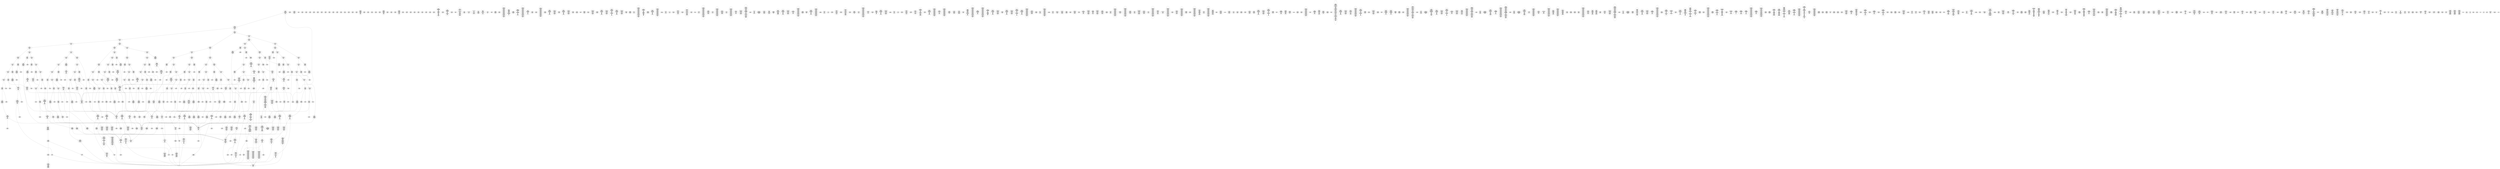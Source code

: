 /* Generated by GvGen v.1.0 (https://www.github.com/stricaud/gvgen) */

digraph G {
compound=true;
   node1 [label="[anywhere]"];
   node2 [label="# 0x0
PUSHX Data
PUSHX Data
MSTORE
PUSHX LogicData
CALLDATASIZE
LT
PUSHX Data
JUMPI
"];
   node3 [label="# 0xd
PUSHX Data
CALLDATALOAD
PUSHX BitData
SHR
PUSHX LogicData
GT
PUSHX Data
JUMPI
"];
   node4 [label="# 0x1e
PUSHX LogicData
GT
PUSHX Data
JUMPI
"];
   node5 [label="# 0x29
PUSHX LogicData
GT
PUSHX Data
JUMPI
"];
   node6 [label="# 0x34
PUSHX LogicData
GT
PUSHX Data
JUMPI
"];
   node7 [label="# 0x3f
PUSHX LogicData
EQ
PUSHX Data
JUMPI
"];
   node8 [label="# 0x4a
PUSHX LogicData
EQ
PUSHX Data
JUMPI
"];
   node9 [label="# 0x55
PUSHX LogicData
EQ
PUSHX Data
JUMPI
"];
   node10 [label="# 0x60
PUSHX LogicData
EQ
PUSHX Data
JUMPI
"];
   node11 [label="# 0x6b
PUSHX LogicData
EQ
PUSHX Data
JUMPI
"];
   node12 [label="# 0x76
PUSHX Data
REVERT
"];
   node13 [label="# 0x7a
JUMPDEST
PUSHX LogicData
EQ
PUSHX Data
JUMPI
"];
   node14 [label="# 0x86
PUSHX LogicData
EQ
PUSHX Data
JUMPI
"];
   node15 [label="# 0x91
PUSHX LogicData
EQ
PUSHX Data
JUMPI
"];
   node16 [label="# 0x9c
PUSHX LogicData
EQ
PUSHX Data
JUMPI
"];
   node17 [label="# 0xa7
PUSHX Data
REVERT
"];
   node18 [label="# 0xab
JUMPDEST
PUSHX LogicData
GT
PUSHX Data
JUMPI
"];
   node19 [label="# 0xb7
PUSHX LogicData
EQ
PUSHX Data
JUMPI
"];
   node20 [label="# 0xc2
PUSHX LogicData
EQ
PUSHX Data
JUMPI
"];
   node21 [label="# 0xcd
PUSHX LogicData
EQ
PUSHX Data
JUMPI
"];
   node22 [label="# 0xd8
PUSHX LogicData
EQ
PUSHX Data
JUMPI
"];
   node23 [label="# 0xe3
PUSHX LogicData
EQ
PUSHX Data
JUMPI
"];
   node24 [label="# 0xee
PUSHX Data
REVERT
"];
   node25 [label="# 0xf2
JUMPDEST
PUSHX LogicData
EQ
PUSHX Data
JUMPI
"];
   node26 [label="# 0xfe
PUSHX LogicData
EQ
PUSHX Data
JUMPI
"];
   node27 [label="# 0x109
PUSHX LogicData
EQ
PUSHX Data
JUMPI
"];
   node28 [label="# 0x114
PUSHX LogicData
EQ
PUSHX Data
JUMPI
"];
   node29 [label="# 0x11f
PUSHX Data
REVERT
"];
   node30 [label="# 0x123
JUMPDEST
PUSHX LogicData
GT
PUSHX Data
JUMPI
"];
   node31 [label="# 0x12f
PUSHX LogicData
GT
PUSHX Data
JUMPI
"];
   node32 [label="# 0x13a
PUSHX LogicData
EQ
PUSHX Data
JUMPI
"];
   node33 [label="# 0x145
PUSHX LogicData
EQ
PUSHX Data
JUMPI
"];
   node34 [label="# 0x150
PUSHX LogicData
EQ
PUSHX Data
JUMPI
"];
   node35 [label="# 0x15b
PUSHX LogicData
EQ
PUSHX Data
JUMPI
"];
   node36 [label="# 0x166
PUSHX LogicData
EQ
PUSHX Data
JUMPI
"];
   node37 [label="# 0x171
PUSHX Data
REVERT
"];
   node38 [label="# 0x175
JUMPDEST
PUSHX LogicData
EQ
PUSHX Data
JUMPI
"];
   node39 [label="# 0x181
PUSHX LogicData
EQ
PUSHX Data
JUMPI
"];
   node40 [label="# 0x18c
PUSHX LogicData
EQ
PUSHX Data
JUMPI
"];
   node41 [label="# 0x197
PUSHX LogicData
EQ
PUSHX Data
JUMPI
"];
   node42 [label="# 0x1a2
PUSHX Data
REVERT
"];
   node43 [label="# 0x1a6
JUMPDEST
PUSHX LogicData
GT
PUSHX Data
JUMPI
"];
   node44 [label="# 0x1b2
PUSHX LogicData
EQ
PUSHX Data
JUMPI
"];
   node45 [label="# 0x1bd
PUSHX LogicData
EQ
PUSHX Data
JUMPI
"];
   node46 [label="# 0x1c8
PUSHX LogicData
EQ
PUSHX Data
JUMPI
"];
   node47 [label="# 0x1d3
PUSHX LogicData
EQ
PUSHX Data
JUMPI
"];
   node48 [label="# 0x1de
PUSHX LogicData
EQ
PUSHX Data
JUMPI
"];
   node49 [label="# 0x1e9
PUSHX Data
REVERT
"];
   node50 [label="# 0x1ed
JUMPDEST
PUSHX LogicData
EQ
PUSHX Data
JUMPI
"];
   node51 [label="# 0x1f9
PUSHX LogicData
EQ
PUSHX Data
JUMPI
"];
   node52 [label="# 0x204
PUSHX LogicData
EQ
PUSHX Data
JUMPI
"];
   node53 [label="# 0x20f
PUSHX LogicData
EQ
PUSHX Data
JUMPI
"];
   node54 [label="# 0x21a
PUSHX Data
REVERT
"];
   node55 [label="# 0x21e
JUMPDEST
PUSHX LogicData
GT
PUSHX Data
JUMPI
"];
   node56 [label="# 0x22a
PUSHX LogicData
GT
PUSHX Data
JUMPI
"];
   node57 [label="# 0x235
PUSHX LogicData
GT
PUSHX Data
JUMPI
"];
   node58 [label="# 0x240
PUSHX LogicData
EQ
PUSHX Data
JUMPI
"];
   node59 [label="# 0x24b
PUSHX LogicData
EQ
PUSHX Data
JUMPI
"];
   node60 [label="# 0x256
PUSHX LogicData
EQ
PUSHX Data
JUMPI
"];
   node61 [label="# 0x261
PUSHX LogicData
EQ
PUSHX Data
JUMPI
"];
   node62 [label="# 0x26c
PUSHX LogicData
EQ
PUSHX Data
JUMPI
"];
   node63 [label="# 0x277
PUSHX Data
REVERT
"];
   node64 [label="# 0x27b
JUMPDEST
PUSHX LogicData
EQ
PUSHX Data
JUMPI
"];
   node65 [label="# 0x287
PUSHX LogicData
EQ
PUSHX Data
JUMPI
"];
   node66 [label="# 0x292
PUSHX LogicData
EQ
PUSHX Data
JUMPI
"];
   node67 [label="# 0x29d
PUSHX LogicData
EQ
PUSHX Data
JUMPI
"];
   node68 [label="# 0x2a8
PUSHX Data
REVERT
"];
   node69 [label="# 0x2ac
JUMPDEST
PUSHX LogicData
GT
PUSHX Data
JUMPI
"];
   node70 [label="# 0x2b8
PUSHX LogicData
EQ
PUSHX Data
JUMPI
"];
   node71 [label="# 0x2c3
PUSHX LogicData
EQ
PUSHX Data
JUMPI
"];
   node72 [label="# 0x2ce
PUSHX LogicData
EQ
PUSHX Data
JUMPI
"];
   node73 [label="# 0x2d9
PUSHX LogicData
EQ
PUSHX Data
JUMPI
"];
   node74 [label="# 0x2e4
PUSHX LogicData
EQ
PUSHX Data
JUMPI
"];
   node75 [label="# 0x2ef
PUSHX Data
REVERT
"];
   node76 [label="# 0x2f3
JUMPDEST
PUSHX LogicData
EQ
PUSHX Data
JUMPI
"];
   node77 [label="# 0x2ff
PUSHX LogicData
EQ
PUSHX Data
JUMPI
"];
   node78 [label="# 0x30a
PUSHX LogicData
EQ
PUSHX Data
JUMPI
"];
   node79 [label="# 0x315
PUSHX LogicData
EQ
PUSHX Data
JUMPI
"];
   node80 [label="# 0x320
PUSHX Data
REVERT
"];
   node81 [label="# 0x324
JUMPDEST
PUSHX LogicData
GT
PUSHX Data
JUMPI
"];
   node82 [label="# 0x330
PUSHX LogicData
GT
PUSHX Data
JUMPI
"];
   node83 [label="# 0x33b
PUSHX LogicData
EQ
PUSHX Data
JUMPI
"];
   node84 [label="# 0x346
PUSHX LogicData
EQ
PUSHX Data
JUMPI
"];
   node85 [label="# 0x351
PUSHX LogicData
EQ
PUSHX Data
JUMPI
"];
   node86 [label="# 0x35c
PUSHX LogicData
EQ
PUSHX Data
JUMPI
"];
   node87 [label="# 0x367
PUSHX LogicData
EQ
PUSHX Data
JUMPI
"];
   node88 [label="# 0x372
PUSHX Data
REVERT
"];
   node89 [label="# 0x376
JUMPDEST
PUSHX LogicData
EQ
PUSHX Data
JUMPI
"];
   node90 [label="# 0x382
PUSHX LogicData
EQ
PUSHX Data
JUMPI
"];
   node91 [label="# 0x38d
PUSHX LogicData
EQ
PUSHX Data
JUMPI
"];
   node92 [label="# 0x398
PUSHX LogicData
EQ
PUSHX Data
JUMPI
"];
   node93 [label="# 0x3a3
PUSHX Data
REVERT
"];
   node94 [label="# 0x3a7
JUMPDEST
PUSHX LogicData
GT
PUSHX Data
JUMPI
"];
   node95 [label="# 0x3b3
PUSHX LogicData
EQ
PUSHX Data
JUMPI
"];
   node96 [label="# 0x3be
PUSHX LogicData
EQ
PUSHX Data
JUMPI
"];
   node97 [label="# 0x3c9
PUSHX LogicData
EQ
PUSHX Data
JUMPI
"];
   node98 [label="# 0x3d4
PUSHX LogicData
EQ
PUSHX Data
JUMPI
"];
   node99 [label="# 0x3df
PUSHX Data
REVERT
"];
   node100 [label="# 0x3e3
JUMPDEST
PUSHX LogicData
EQ
PUSHX Data
JUMPI
"];
   node101 [label="# 0x3ef
PUSHX LogicData
EQ
PUSHX Data
JUMPI
"];
   node102 [label="# 0x3fa
PUSHX LogicData
EQ
PUSHX Data
JUMPI
"];
   node103 [label="# 0x405
PUSHX LogicData
EQ
PUSHX Data
JUMPI
"];
   node104 [label="# 0x410
JUMPDEST
PUSHX Data
REVERT
"];
   node105 [label="# 0x415
JUMPDEST
CALLVALUE
ISZERO
PUSHX Data
JUMPI
"];
   node106 [label="# 0x41d
PUSHX Data
REVERT
"];
   node107 [label="# 0x421
JUMPDEST
PUSHX Data
PUSHX Data
CALLDATASIZE
PUSHX Data
PUSHX Data
JUMP
"];
   node108 [label="# 0x430
JUMPDEST
PUSHX Data
JUMP
"];
   node109 [label="# 0x435
JUMPDEST
PUSHX MemData
MLOAD
ISZERO
ISZERO
MSTORE
PUSHX ArithData
ADD
"];
   node110 [label="# 0x441
JUMPDEST
PUSHX MemData
MLOAD
SUB
RETURN
"];
   node111 [label="# 0x44a
JUMPDEST
CALLVALUE
ISZERO
PUSHX Data
JUMPI
"];
   node112 [label="# 0x452
PUSHX Data
REVERT
"];
   node113 [label="# 0x456
JUMPDEST
PUSHX Data
PUSHX Data
JUMP
"];
   node114 [label="# 0x45f
JUMPDEST
PUSHX MemData
MLOAD
PUSHX Data
PUSHX Data
JUMP
"];
   node115 [label="# 0x46c
JUMPDEST
CALLVALUE
ISZERO
PUSHX Data
JUMPI
"];
   node116 [label="# 0x474
PUSHX Data
REVERT
"];
   node117 [label="# 0x478
JUMPDEST
PUSHX Data
PUSHX Data
JUMP
"];
   node118 [label="# 0x481
JUMPDEST
STOP
"];
   node119 [label="# 0x483
JUMPDEST
CALLVALUE
ISZERO
PUSHX Data
JUMPI
"];
   node120 [label="# 0x48b
PUSHX Data
REVERT
"];
   node121 [label="# 0x48f
JUMPDEST
PUSHX Data
PUSHX Data
CALLDATASIZE
PUSHX Data
PUSHX Data
JUMP
"];
   node122 [label="# 0x49e
JUMPDEST
PUSHX Data
JUMP
"];
   node123 [label="# 0x4a3
JUMPDEST
PUSHX MemData
MLOAD
PUSHX ArithData
PUSHX BitData
PUSHX BitData
SHL
SUB
AND
MSTORE
PUSHX ArithData
ADD
PUSHX Data
JUMP
"];
   node124 [label="# 0x4bb
JUMPDEST
CALLVALUE
ISZERO
PUSHX Data
JUMPI
"];
   node125 [label="# 0x4c3
PUSHX Data
REVERT
"];
   node126 [label="# 0x4c7
JUMPDEST
PUSHX Data
PUSHX Data
CALLDATASIZE
PUSHX Data
PUSHX Data
JUMP
"];
   node127 [label="# 0x4d6
JUMPDEST
PUSHX Data
JUMP
"];
   node128 [label="# 0x4db
JUMPDEST
CALLVALUE
ISZERO
PUSHX Data
JUMPI
"];
   node129 [label="# 0x4e3
PUSHX Data
REVERT
"];
   node130 [label="# 0x4e7
JUMPDEST
PUSHX Data
PUSHX Data
CALLDATASIZE
PUSHX Data
PUSHX Data
JUMP
"];
   node131 [label="# 0x4f6
JUMPDEST
PUSHX Data
JUMP
"];
   node132 [label="# 0x4fb
JUMPDEST
CALLVALUE
ISZERO
PUSHX Data
JUMPI
"];
   node133 [label="# 0x503
PUSHX Data
REVERT
"];
   node134 [label="# 0x507
JUMPDEST
PUSHX Data
PUSHX Data
JUMP
"];
   node135 [label="# 0x510
JUMPDEST
CALLVALUE
ISZERO
PUSHX Data
JUMPI
"];
   node136 [label="# 0x518
PUSHX Data
REVERT
"];
   node137 [label="# 0x51c
JUMPDEST
PUSHX StorData
SLOAD
"];
   node138 [label="# 0x521
JUMPDEST
PUSHX MemData
MLOAD
MSTORE
PUSHX ArithData
ADD
PUSHX Data
JUMP
"];
   node139 [label="# 0x52f
JUMPDEST
CALLVALUE
ISZERO
PUSHX Data
JUMPI
"];
   node140 [label="# 0x537
PUSHX Data
REVERT
"];
   node141 [label="# 0x53b
JUMPDEST
PUSHX Data
PUSHX Data
CALLDATASIZE
PUSHX Data
PUSHX Data
JUMP
"];
   node142 [label="# 0x54a
JUMPDEST
PUSHX Data
JUMP
"];
   node143 [label="# 0x54f
JUMPDEST
CALLVALUE
ISZERO
PUSHX Data
JUMPI
"];
   node144 [label="# 0x557
PUSHX Data
REVERT
"];
   node145 [label="# 0x55b
JUMPDEST
PUSHX StorData
SLOAD
PUSHX Data
PUSHX ArithData
PUSHX BitData
PUSHX BitData
SHL
SUB
AND
JUMP
"];
   node146 [label="# 0x56f
JUMPDEST
CALLVALUE
ISZERO
PUSHX Data
JUMPI
"];
   node147 [label="# 0x577
PUSHX Data
REVERT
"];
   node148 [label="# 0x57b
JUMPDEST
PUSHX Data
PUSHX Data
JUMP
"];
   node149 [label="# 0x584
JUMPDEST
CALLVALUE
ISZERO
PUSHX Data
JUMPI
"];
   node150 [label="# 0x58c
PUSHX Data
REVERT
"];
   node151 [label="# 0x590
JUMPDEST
PUSHX Data
PUSHX Data
CALLDATASIZE
PUSHX Data
PUSHX Data
JUMP
"];
   node152 [label="# 0x59f
JUMPDEST
PUSHX Data
JUMP
"];
   node153 [label="# 0x5a4
JUMPDEST
CALLVALUE
ISZERO
PUSHX Data
JUMPI
"];
   node154 [label="# 0x5ac
PUSHX Data
REVERT
"];
   node155 [label="# 0x5b0
JUMPDEST
PUSHX Data
PUSHX StorData
SLOAD
JUMP
"];
   node156 [label="# 0x5ba
JUMPDEST
CALLVALUE
ISZERO
PUSHX Data
JUMPI
"];
   node157 [label="# 0x5c2
PUSHX Data
REVERT
"];
   node158 [label="# 0x5c6
JUMPDEST
PUSHX Data
PUSHX Data
CALLDATASIZE
PUSHX Data
PUSHX Data
JUMP
"];
   node159 [label="# 0x5d5
JUMPDEST
PUSHX Data
JUMP
"];
   node160 [label="# 0x5da
JUMPDEST
CALLVALUE
ISZERO
PUSHX Data
JUMPI
"];
   node161 [label="# 0x5e2
PUSHX Data
REVERT
"];
   node162 [label="# 0x5e6
JUMPDEST
PUSHX Data
PUSHX Data
CALLDATASIZE
PUSHX Data
PUSHX Data
JUMP
"];
   node163 [label="# 0x5f5
JUMPDEST
PUSHX Data
JUMP
"];
   node164 [label="# 0x5fa
JUMPDEST
CALLVALUE
ISZERO
PUSHX Data
JUMPI
"];
   node165 [label="# 0x602
PUSHX Data
REVERT
"];
   node166 [label="# 0x606
JUMPDEST
PUSHX Data
PUSHX Data
CALLDATASIZE
PUSHX Data
PUSHX Data
JUMP
"];
   node167 [label="# 0x615
JUMPDEST
PUSHX Data
JUMP
"];
   node168 [label="# 0x61a
JUMPDEST
CALLVALUE
ISZERO
PUSHX Data
JUMPI
"];
   node169 [label="# 0x622
PUSHX Data
REVERT
"];
   node170 [label="# 0x626
JUMPDEST
PUSHX Data
PUSHX Data
CALLDATASIZE
PUSHX Data
PUSHX Data
JUMP
"];
   node171 [label="# 0x635
JUMPDEST
PUSHX Data
JUMP
"];
   node172 [label="# 0x63a
JUMPDEST
CALLVALUE
ISZERO
PUSHX Data
JUMPI
"];
   node173 [label="# 0x642
PUSHX Data
REVERT
"];
   node174 [label="# 0x646
JUMPDEST
PUSHX Data
PUSHX Data
CALLDATASIZE
PUSHX Data
PUSHX Data
JUMP
"];
   node175 [label="# 0x655
JUMPDEST
PUSHX Data
JUMP
"];
   node176 [label="# 0x65a
JUMPDEST
PUSHX Data
PUSHX Data
JUMP
"];
   node177 [label="# 0x662
JUMPDEST
CALLVALUE
ISZERO
PUSHX Data
JUMPI
"];
   node178 [label="# 0x66a
PUSHX Data
REVERT
"];
   node179 [label="# 0x66e
JUMPDEST
PUSHX StorData
SLOAD
PUSHX Data
PUSHX Data
DIV
PUSHX ArithData
PUSHX BitData
PUSHX BitData
SHL
SUB
AND
JUMP
"];
   node180 [label="# 0x68b
JUMPDEST
CALLVALUE
ISZERO
PUSHX Data
JUMPI
"];
   node181 [label="# 0x693
PUSHX Data
REVERT
"];
   node182 [label="# 0x697
JUMPDEST
PUSHX Data
PUSHX StorData
SLOAD
JUMP
"];
   node183 [label="# 0x6a1
JUMPDEST
CALLVALUE
ISZERO
PUSHX Data
JUMPI
"];
   node184 [label="# 0x6a9
PUSHX Data
REVERT
"];
   node185 [label="# 0x6ad
JUMPDEST
PUSHX Data
PUSHX Data
CALLDATASIZE
PUSHX Data
PUSHX Data
JUMP
"];
   node186 [label="# 0x6bc
JUMPDEST
PUSHX Data
JUMP
"];
   node187 [label="# 0x6c1
JUMPDEST
CALLVALUE
ISZERO
PUSHX Data
JUMPI
"];
   node188 [label="# 0x6c9
PUSHX Data
REVERT
"];
   node189 [label="# 0x6cd
JUMPDEST
PUSHX Data
PUSHX Data
JUMP
"];
   node190 [label="# 0x6d6
JUMPDEST
CALLVALUE
ISZERO
PUSHX Data
JUMPI
"];
   node191 [label="# 0x6de
PUSHX Data
REVERT
"];
   node192 [label="# 0x6e2
JUMPDEST
PUSHX Data
PUSHX StorData
SLOAD
JUMP
"];
   node193 [label="# 0x6ec
JUMPDEST
CALLVALUE
ISZERO
PUSHX Data
JUMPI
"];
   node194 [label="# 0x6f4
PUSHX Data
REVERT
"];
   node195 [label="# 0x6f8
JUMPDEST
PUSHX StorData
SLOAD
PUSHX Data
PUSHX BitData
AND
JUMP
"];
   node196 [label="# 0x706
JUMPDEST
CALLVALUE
ISZERO
PUSHX Data
JUMPI
"];
   node197 [label="# 0x70e
PUSHX Data
REVERT
"];
   node198 [label="# 0x712
JUMPDEST
PUSHX Data
PUSHX Data
CALLDATASIZE
PUSHX Data
PUSHX Data
JUMP
"];
   node199 [label="# 0x721
JUMPDEST
PUSHX Data
JUMP
"];
   node200 [label="# 0x726
JUMPDEST
CALLVALUE
ISZERO
PUSHX Data
JUMPI
"];
   node201 [label="# 0x72e
PUSHX Data
REVERT
"];
   node202 [label="# 0x732
JUMPDEST
PUSHX StorData
SLOAD
PUSHX Data
PUSHX Data
DIV
PUSHX BitData
AND
JUMP
"];
   node203 [label="# 0x745
JUMPDEST
CALLVALUE
ISZERO
PUSHX Data
JUMPI
"];
   node204 [label="# 0x74d
PUSHX Data
REVERT
"];
   node205 [label="# 0x751
JUMPDEST
PUSHX Data
PUSHX Data
JUMP
"];
   node206 [label="# 0x75a
JUMPDEST
CALLVALUE
ISZERO
PUSHX Data
JUMPI
"];
   node207 [label="# 0x762
PUSHX Data
REVERT
"];
   node208 [label="# 0x766
JUMPDEST
PUSHX Data
PUSHX Data
CALLDATASIZE
PUSHX Data
PUSHX Data
JUMP
"];
   node209 [label="# 0x775
JUMPDEST
PUSHX Data
JUMP
"];
   node210 [label="# 0x77a
JUMPDEST
CALLVALUE
ISZERO
PUSHX Data
JUMPI
"];
   node211 [label="# 0x782
PUSHX Data
REVERT
"];
   node212 [label="# 0x786
JUMPDEST
PUSHX Data
PUSHX Data
CALLDATASIZE
PUSHX Data
PUSHX Data
JUMP
"];
   node213 [label="# 0x795
JUMPDEST
PUSHX Data
JUMP
"];
   node214 [label="# 0x79a
JUMPDEST
CALLVALUE
ISZERO
PUSHX Data
JUMPI
"];
   node215 [label="# 0x7a2
PUSHX Data
REVERT
"];
   node216 [label="# 0x7a6
JUMPDEST
PUSHX Data
PUSHX Data
CALLDATASIZE
PUSHX Data
PUSHX Data
JUMP
"];
   node217 [label="# 0x7b5
JUMPDEST
PUSHX Data
JUMP
"];
   node218 [label="# 0x7ba
JUMPDEST
CALLVALUE
ISZERO
PUSHX Data
JUMPI
"];
   node219 [label="# 0x7c2
PUSHX Data
REVERT
"];
   node220 [label="# 0x7c6
JUMPDEST
PUSHX Data
PUSHX Data
CALLDATASIZE
PUSHX Data
PUSHX Data
JUMP
"];
   node221 [label="# 0x7d5
JUMPDEST
PUSHX Data
PUSHX Data
MSTORE
PUSHX Data
MSTORE
PUSHX Data
SHA3
SLOAD
JUMP
"];
   node222 [label="# 0x7e7
JUMPDEST
CALLVALUE
ISZERO
PUSHX Data
JUMPI
"];
   node223 [label="# 0x7ef
PUSHX Data
REVERT
"];
   node224 [label="# 0x7f3
JUMPDEST
PUSHX Data
PUSHX Data
CALLDATASIZE
PUSHX Data
PUSHX Data
JUMP
"];
   node225 [label="# 0x802
JUMPDEST
PUSHX Data
JUMP
"];
   node226 [label="# 0x807
JUMPDEST
CALLVALUE
ISZERO
PUSHX Data
JUMPI
"];
   node227 [label="# 0x80f
PUSHX Data
REVERT
"];
   node228 [label="# 0x813
JUMPDEST
PUSHX Data
PUSHX Data
JUMP
"];
   node229 [label="# 0x81c
JUMPDEST
CALLVALUE
ISZERO
PUSHX Data
JUMPI
"];
   node230 [label="# 0x824
PUSHX Data
REVERT
"];
   node231 [label="# 0x828
JUMPDEST
PUSHX Data
PUSHX Data
CALLDATASIZE
PUSHX Data
PUSHX Data
JUMP
"];
   node232 [label="# 0x837
JUMPDEST
PUSHX Data
JUMP
"];
   node233 [label="# 0x83c
JUMPDEST
CALLVALUE
ISZERO
PUSHX Data
JUMPI
"];
   node234 [label="# 0x844
PUSHX Data
REVERT
"];
   node235 [label="# 0x848
JUMPDEST
PUSHX StorData
SLOAD
PUSHX Data
PUSHX ArithData
PUSHX BitData
PUSHX BitData
SHL
SUB
AND
JUMP
"];
   node236 [label="# 0x85c
JUMPDEST
CALLVALUE
ISZERO
PUSHX Data
JUMPI
"];
   node237 [label="# 0x864
PUSHX Data
REVERT
"];
   node238 [label="# 0x868
JUMPDEST
PUSHX Data
PUSHX Data
CALLDATASIZE
PUSHX Data
PUSHX Data
JUMP
"];
   node239 [label="# 0x877
JUMPDEST
PUSHX Data
JUMP
"];
   node240 [label="# 0x87c
JUMPDEST
CALLVALUE
ISZERO
PUSHX Data
JUMPI
"];
   node241 [label="# 0x884
PUSHX Data
REVERT
"];
   node242 [label="# 0x888
JUMPDEST
PUSHX Data
PUSHX Data
JUMP
"];
   node243 [label="# 0x891
JUMPDEST
CALLVALUE
ISZERO
PUSHX Data
JUMPI
"];
   node244 [label="# 0x899
PUSHX Data
REVERT
"];
   node245 [label="# 0x89d
JUMPDEST
PUSHX Data
PUSHX StorData
SLOAD
JUMP
"];
   node246 [label="# 0x8a7
JUMPDEST
CALLVALUE
ISZERO
PUSHX Data
JUMPI
"];
   node247 [label="# 0x8af
PUSHX Data
REVERT
"];
   node248 [label="# 0x8b3
JUMPDEST
PUSHX Data
PUSHX Data
CALLDATASIZE
PUSHX Data
PUSHX Data
JUMP
"];
   node249 [label="# 0x8c2
JUMPDEST
PUSHX Data
JUMP
"];
   node250 [label="# 0x8c7
JUMPDEST
CALLVALUE
ISZERO
PUSHX Data
JUMPI
"];
   node251 [label="# 0x8cf
PUSHX Data
REVERT
"];
   node252 [label="# 0x8d3
JUMPDEST
PUSHX StorData
SLOAD
PUSHX Data
PUSHX ArithData
PUSHX BitData
PUSHX BitData
SHL
SUB
AND
JUMP
"];
   node253 [label="# 0x8e7
JUMPDEST
CALLVALUE
ISZERO
PUSHX Data
JUMPI
"];
   node254 [label="# 0x8ef
PUSHX Data
REVERT
"];
   node255 [label="# 0x8f3
JUMPDEST
PUSHX StorData
SLOAD
PUSHX Data
PUSHX ArithData
PUSHX BitData
PUSHX BitData
SHL
SUB
AND
JUMP
"];
   node256 [label="# 0x907
JUMPDEST
CALLVALUE
ISZERO
PUSHX Data
JUMPI
"];
   node257 [label="# 0x90f
PUSHX Data
REVERT
"];
   node258 [label="# 0x913
JUMPDEST
PUSHX Data
PUSHX Data
JUMP
"];
   node259 [label="# 0x91c
JUMPDEST
CALLVALUE
ISZERO
PUSHX Data
JUMPI
"];
   node260 [label="# 0x924
PUSHX Data
REVERT
"];
   node261 [label="# 0x928
JUMPDEST
PUSHX Data
PUSHX Data
CALLDATASIZE
PUSHX Data
PUSHX Data
JUMP
"];
   node262 [label="# 0x937
JUMPDEST
PUSHX Data
JUMP
"];
   node263 [label="# 0x93c
JUMPDEST
CALLVALUE
ISZERO
PUSHX Data
JUMPI
"];
   node264 [label="# 0x944
PUSHX Data
REVERT
"];
   node265 [label="# 0x948
JUMPDEST
PUSHX Data
PUSHX StorData
SLOAD
JUMP
"];
   node266 [label="# 0x952
JUMPDEST
CALLVALUE
ISZERO
PUSHX Data
JUMPI
"];
   node267 [label="# 0x95a
PUSHX Data
REVERT
"];
   node268 [label="# 0x95e
JUMPDEST
PUSHX StorData
SLOAD
PUSHX ArithData
PUSHX BitData
PUSHX BitData
SHL
SUB
AND
PUSHX Data
JUMP
"];
   node269 [label="# 0x970
JUMPDEST
CALLVALUE
ISZERO
PUSHX Data
JUMPI
"];
   node270 [label="# 0x978
PUSHX Data
REVERT
"];
   node271 [label="# 0x97c
JUMPDEST
PUSHX Data
PUSHX Data
CALLDATASIZE
PUSHX Data
PUSHX Data
JUMP
"];
   node272 [label="# 0x98b
JUMPDEST
PUSHX Data
PUSHX Data
MSTORE
PUSHX Data
MSTORE
PUSHX Data
SHA3
SLOAD
JUMP
"];
   node273 [label="# 0x99d
JUMPDEST
CALLVALUE
ISZERO
PUSHX Data
JUMPI
"];
   node274 [label="# 0x9a5
PUSHX Data
REVERT
"];
   node275 [label="# 0x9a9
JUMPDEST
PUSHX Data
PUSHX Data
CALLDATASIZE
PUSHX Data
PUSHX Data
JUMP
"];
   node276 [label="# 0x9b8
JUMPDEST
PUSHX Data
JUMP
"];
   node277 [label="# 0x9bd
JUMPDEST
PUSHX Data
PUSHX Data
CALLDATASIZE
PUSHX Data
PUSHX Data
JUMP
"];
   node278 [label="# 0x9cb
JUMPDEST
PUSHX Data
JUMP
"];
   node279 [label="# 0x9d0
JUMPDEST
CALLVALUE
ISZERO
PUSHX Data
JUMPI
"];
   node280 [label="# 0x9d8
PUSHX Data
REVERT
"];
   node281 [label="# 0x9dc
JUMPDEST
PUSHX Data
PUSHX Data
JUMP
"];
   node282 [label="# 0x9e5
JUMPDEST
CALLVALUE
ISZERO
PUSHX Data
JUMPI
"];
   node283 [label="# 0x9ed
PUSHX Data
REVERT
"];
   node284 [label="# 0x9f1
JUMPDEST
PUSHX Data
PUSHX Data
CALLDATASIZE
PUSHX Data
PUSHX Data
JUMP
"];
   node285 [label="# 0xa00
JUMPDEST
PUSHX Data
JUMP
"];
   node286 [label="# 0xa05
JUMPDEST
CALLVALUE
ISZERO
PUSHX Data
JUMPI
"];
   node287 [label="# 0xa0d
PUSHX Data
REVERT
"];
   node288 [label="# 0xa11
JUMPDEST
PUSHX Data
PUSHX Data
CALLDATASIZE
PUSHX Data
PUSHX Data
JUMP
"];
   node289 [label="# 0xa20
JUMPDEST
PUSHX Data
PUSHX Data
MSTORE
PUSHX Data
MSTORE
PUSHX Data
SHA3
SLOAD
JUMP
"];
   node290 [label="# 0xa32
JUMPDEST
CALLVALUE
ISZERO
PUSHX Data
JUMPI
"];
   node291 [label="# 0xa3a
PUSHX Data
REVERT
"];
   node292 [label="# 0xa3e
JUMPDEST
PUSHX Data
PUSHX Data
CALLDATASIZE
PUSHX Data
PUSHX Data
JUMP
"];
   node293 [label="# 0xa4d
JUMPDEST
PUSHX Data
JUMP
"];
   node294 [label="# 0xa52
JUMPDEST
CALLVALUE
ISZERO
PUSHX Data
JUMPI
"];
   node295 [label="# 0xa5a
PUSHX Data
REVERT
"];
   node296 [label="# 0xa5e
JUMPDEST
PUSHX Data
PUSHX Data
CALLDATASIZE
PUSHX Data
PUSHX Data
JUMP
"];
   node297 [label="# 0xa6d
JUMPDEST
PUSHX Data
JUMP
"];
   node298 [label="# 0xa72
JUMPDEST
CALLVALUE
ISZERO
PUSHX Data
JUMPI
"];
   node299 [label="# 0xa7a
PUSHX Data
REVERT
"];
   node300 [label="# 0xa7e
JUMPDEST
PUSHX Data
PUSHX Data
CALLDATASIZE
PUSHX Data
PUSHX Data
JUMP
"];
   node301 [label="# 0xa8d
JUMPDEST
PUSHX Data
JUMP
"];
   node302 [label="# 0xa92
JUMPDEST
CALLVALUE
ISZERO
PUSHX Data
JUMPI
"];
   node303 [label="# 0xa9a
PUSHX Data
REVERT
"];
   node304 [label="# 0xa9e
JUMPDEST
PUSHX StorData
SLOAD
PUSHX Data
PUSHX Data
DIV
PUSHX BitData
AND
JUMP
"];
   node305 [label="# 0xab3
JUMPDEST
CALLVALUE
ISZERO
PUSHX Data
JUMPI
"];
   node306 [label="# 0xabb
PUSHX Data
REVERT
"];
   node307 [label="# 0xabf
JUMPDEST
PUSHX Data
PUSHX Data
CALLDATASIZE
PUSHX Data
PUSHX Data
JUMP
"];
   node308 [label="# 0xace
JUMPDEST
PUSHX Data
JUMP
"];
   node309 [label="# 0xad3
JUMPDEST
CALLVALUE
ISZERO
PUSHX Data
JUMPI
"];
   node310 [label="# 0xadb
PUSHX Data
REVERT
"];
   node311 [label="# 0xadf
JUMPDEST
PUSHX Data
PUSHX Data
CALLDATASIZE
PUSHX Data
PUSHX Data
JUMP
"];
   node312 [label="# 0xaee
JUMPDEST
PUSHX Data
JUMP
"];
   node313 [label="# 0xaf3
JUMPDEST
CALLVALUE
ISZERO
PUSHX Data
JUMPI
"];
   node314 [label="# 0xafb
PUSHX Data
REVERT
"];
   node315 [label="# 0xaff
JUMPDEST
PUSHX Data
PUSHX Data
CALLDATASIZE
PUSHX Data
PUSHX Data
JUMP
"];
   node316 [label="# 0xb0e
JUMPDEST
PUSHX Data
JUMP
"];
   node317 [label="# 0xb13
JUMPDEST
CALLVALUE
ISZERO
PUSHX Data
JUMPI
"];
   node318 [label="# 0xb1b
PUSHX Data
REVERT
"];
   node319 [label="# 0xb1f
JUMPDEST
PUSHX StorData
SLOAD
PUSHX Data
PUSHX Data
DIV
PUSHX BitData
AND
JUMP
"];
   node320 [label="# 0xb33
JUMPDEST
CALLVALUE
ISZERO
PUSHX Data
JUMPI
"];
   node321 [label="# 0xb3b
PUSHX Data
REVERT
"];
   node322 [label="# 0xb3f
JUMPDEST
PUSHX Data
PUSHX Data
JUMP
"];
   node323 [label="# 0xb48
JUMPDEST
CALLVALUE
ISZERO
PUSHX Data
JUMPI
"];
   node324 [label="# 0xb50
PUSHX Data
REVERT
"];
   node325 [label="# 0xb54
JUMPDEST
PUSHX Data
PUSHX Data
CALLDATASIZE
PUSHX Data
PUSHX Data
JUMP
"];
   node326 [label="# 0xb63
JUMPDEST
PUSHX Data
JUMP
"];
   node327 [label="# 0xb68
JUMPDEST
CALLVALUE
ISZERO
PUSHX Data
JUMPI
"];
   node328 [label="# 0xb70
PUSHX Data
REVERT
"];
   node329 [label="# 0xb74
JUMPDEST
PUSHX Data
PUSHX Data
JUMP
"];
   node330 [label="# 0xb7d
JUMPDEST
CALLVALUE
ISZERO
PUSHX Data
JUMPI
"];
   node331 [label="# 0xb85
PUSHX Data
REVERT
"];
   node332 [label="# 0xb89
JUMPDEST
PUSHX StorData
SLOAD
PUSHX Data
PUSHX BitData
PUSHX BitData
SHL
DIV
PUSHX BitData
AND
JUMP
"];
   node333 [label="# 0xb9e
JUMPDEST
CALLVALUE
ISZERO
PUSHX Data
JUMPI
"];
   node334 [label="# 0xba6
PUSHX Data
REVERT
"];
   node335 [label="# 0xbaa
JUMPDEST
PUSHX StorData
SLOAD
PUSHX Data
PUSHX Data
DIV
PUSHX BitData
AND
JUMP
"];
   node336 [label="# 0xbc0
JUMPDEST
CALLVALUE
ISZERO
PUSHX Data
JUMPI
"];
   node337 [label="# 0xbc8
PUSHX Data
REVERT
"];
   node338 [label="# 0xbcc
JUMPDEST
PUSHX Data
PUSHX Data
CALLDATASIZE
PUSHX Data
PUSHX Data
JUMP
"];
   node339 [label="# 0xbdb
JUMPDEST
PUSHX Data
JUMP
"];
   node340 [label="# 0xbe0
JUMPDEST
PUSHX Data
PUSHX Data
CALLDATASIZE
PUSHX Data
PUSHX Data
JUMP
"];
   node341 [label="# 0xbee
JUMPDEST
PUSHX Data
JUMP
"];
   node342 [label="# 0xbf3
JUMPDEST
CALLVALUE
ISZERO
PUSHX Data
JUMPI
"];
   node343 [label="# 0xbfb
PUSHX Data
REVERT
"];
   node344 [label="# 0xbff
JUMPDEST
PUSHX Data
PUSHX Data
CALLDATASIZE
PUSHX Data
PUSHX Data
JUMP
"];
   node345 [label="# 0xc0e
JUMPDEST
PUSHX ArithData
PUSHX BitData
PUSHX BitData
SHL
SUB
AND
PUSHX Data
MSTORE
PUSHX Data
PUSHX Data
MSTORE
PUSHX Data
SHA3
AND
MSTORE
MSTORE
SHA3
SLOAD
PUSHX BitData
AND
JUMP
"];
   node346 [label="# 0xc3c
JUMPDEST
CALLVALUE
ISZERO
PUSHX Data
JUMPI
"];
   node347 [label="# 0xc44
PUSHX Data
REVERT
"];
   node348 [label="# 0xc48
JUMPDEST
PUSHX Data
PUSHX StorData
SLOAD
JUMP
"];
   node349 [label="# 0xc52
JUMPDEST
CALLVALUE
ISZERO
PUSHX Data
JUMPI
"];
   node350 [label="# 0xc5a
PUSHX Data
REVERT
"];
   node351 [label="# 0xc5e
JUMPDEST
PUSHX Data
PUSHX Data
CALLDATASIZE
PUSHX Data
PUSHX Data
JUMP
"];
   node352 [label="# 0xc6d
JUMPDEST
PUSHX Data
JUMP
"];
   node353 [label="# 0xc72
JUMPDEST
CALLVALUE
ISZERO
PUSHX Data
JUMPI
"];
   node354 [label="# 0xc7a
PUSHX Data
REVERT
"];
   node355 [label="# 0xc7e
JUMPDEST
PUSHX Data
PUSHX StorData
SLOAD
JUMP
"];
   node356 [label="# 0xc88
JUMPDEST
PUSHX Data
PUSHX ArithData
PUSHX BitData
PUSHX BitData
SHL
SUB
NOT
AND
PUSHX BitData
PUSHX BitData
SHL
EQ
PUSHX Data
JUMPI
"];
   node357 [label="# 0xca4
PUSHX Data
PUSHX Data
JUMP
"];
   node358 [label="# 0xcad
JUMPDEST
JUMP
"];
   node359 [label="# 0xcb3
JUMPDEST
PUSHX Data
PUSHX StorData
SLOAD
PUSHX Data
PUSHX Data
JUMP
"];
   node360 [label="# 0xcc2
JUMPDEST
PUSHX ArithData
ADD
PUSHX ArithData
DIV
MUL
PUSHX ArithData
ADD
PUSHX MemData
MLOAD
ADD
PUSHX Data
MSTORE
MSTORE
PUSHX ArithData
ADD
SLOAD
PUSHX Data
PUSHX Data
JUMP
"];
   node361 [label="# 0xcee
JUMPDEST
ISZERO
PUSHX Data
JUMPI
"];
   node362 [label="# 0xcf5
PUSHX LogicData
LT
PUSHX Data
JUMPI
"];
   node363 [label="# 0xcfd
PUSHX ArithData
SLOAD
DIV
MUL
MSTORE
PUSHX ArithData
ADD
PUSHX Data
JUMP
"];
   node364 [label="# 0xd10
JUMPDEST
ADD
PUSHX Data
MSTORE
PUSHX Data
PUSHX Data
SHA3
"];
   node365 [label="# 0xd1e
JUMPDEST
SLOAD
MSTORE
PUSHX ArithData
ADD
PUSHX ArithData
ADD
GT
PUSHX Data
JUMPI
"];
   node366 [label="# 0xd32
SUB
PUSHX BitData
AND
ADD
"];
   node367 [label="# 0xd3b
JUMPDEST
JUMP
"];
   node368 [label="# 0xd45
JUMPDEST
PUSHX StorData
SLOAD
PUSHX ArithData
PUSHX BitData
PUSHX BitData
SHL
SUB
AND
CALLER
EQ
PUSHX Data
JUMPI
"];
   node369 [label="# 0xd58
PUSHX MemData
MLOAD
PUSHX BitData
PUSHX BitData
SHL
MSTORE
PUSHX ArithData
ADD
PUSHX Data
PUSHX Data
JUMP
"];
   node370 [label="# 0xd6f
JUMPDEST
PUSHX MemData
MLOAD
SUB
REVERT
"];
   node371 [label="# 0xd78
JUMPDEST
PUSHX StorData
SLOAD
PUSHX BitData
NOT
AND
PUSHX ArithData
DIV
PUSHX BitData
AND
ISZERO
MUL
OR
SSTORE
JUMP
"];
   node372 [label="# 0xd9b
JUMPDEST
PUSHX Data
PUSHX Data
PUSHX Data
JUMP
"];
   node373 [label="# 0xda6
JUMPDEST
PUSHX Data
JUMPI
"];
   node374 [label="# 0xdab
PUSHX MemData
MLOAD
PUSHX BitData
PUSHX BitData
SHL
MSTORE
PUSHX Data
PUSHX ArithData
ADD
MSTORE
PUSHX Data
PUSHX ArithData
ADD
MSTORE
PUSHX Data
PUSHX ArithData
ADD
MSTORE
PUSHX BitData
PUSHX BitData
SHL
PUSHX ArithData
ADD
MSTORE
PUSHX ArithData
ADD
PUSHX Data
JUMP
"];
   node375 [label="# 0xe07
JUMPDEST
PUSHX Data
MSTORE
PUSHX Data
PUSHX Data
MSTORE
PUSHX Data
SHA3
SLOAD
PUSHX ArithData
PUSHX BitData
PUSHX BitData
SHL
SUB
AND
JUMP
"];
   node376 [label="# 0xe23
JUMPDEST
PUSHX Data
PUSHX Data
PUSHX Data
JUMP
"];
   node377 [label="# 0xe2e
JUMPDEST
PUSHX ArithData
PUSHX BitData
PUSHX BitData
SHL
SUB
AND
PUSHX ArithData
PUSHX BitData
PUSHX BitData
SHL
SUB
AND
EQ
ISZERO
PUSHX Data
JUMPI
"];
   node378 [label="# 0xe4b
PUSHX MemData
MLOAD
PUSHX BitData
PUSHX BitData
SHL
MSTORE
PUSHX Data
PUSHX ArithData
ADD
MSTORE
PUSHX Data
PUSHX ArithData
ADD
MSTORE
PUSHX Data
PUSHX ArithData
ADD
MSTORE
PUSHX BitData
PUSHX BitData
SHL
PUSHX ArithData
ADD
MSTORE
PUSHX ArithData
ADD
PUSHX Data
JUMP
"];
   node379 [label="# 0xe9c
JUMPDEST
CALLER
PUSHX ArithData
PUSHX BitData
PUSHX BitData
SHL
SUB
AND
EQ
PUSHX Data
JUMPI
"];
   node380 [label="# 0xeae
PUSHX Data
CALLER
PUSHX Data
JUMP
"];
   node381 [label="# 0xeb8
JUMPDEST
PUSHX Data
JUMPI
"];
   node382 [label="# 0xebd
PUSHX MemData
MLOAD
PUSHX BitData
PUSHX BitData
SHL
MSTORE
PUSHX Data
PUSHX ArithData
ADD
MSTORE
PUSHX Data
PUSHX ArithData
ADD
MSTORE
PUSHX Data
PUSHX ArithData
ADD
MSTORE
PUSHX Data
PUSHX ArithData
ADD
MSTORE
PUSHX ArithData
ADD
PUSHX Data
JUMP
"];
   node383 [label="# 0xf2a
JUMPDEST
PUSHX Data
PUSHX Data
JUMP
"];
   node384 [label="# 0xf34
JUMPDEST
JUMP
"];
   node385 [label="# 0xf39
JUMPDEST
PUSHX StorData
SLOAD
PUSHX ArithData
PUSHX BitData
PUSHX BitData
SHL
SUB
AND
CALLER
EQ
PUSHX Data
JUMPI
"];
   node386 [label="# 0xf4c
PUSHX MemData
MLOAD
PUSHX BitData
PUSHX BitData
SHL
MSTORE
PUSHX ArithData
ADD
PUSHX Data
PUSHX Data
JUMP
"];
   node387 [label="# 0xf63
JUMPDEST
PUSHX Data
SSTORE
JUMP
"];
   node388 [label="# 0xf68
JUMPDEST
PUSHX StorData
SLOAD
PUSHX ArithData
PUSHX BitData
PUSHX BitData
SHL
SUB
AND
CALLER
EQ
PUSHX Data
JUMPI
"];
   node389 [label="# 0xf7b
PUSHX MemData
MLOAD
PUSHX BitData
PUSHX BitData
SHL
MSTORE
PUSHX ArithData
ADD
PUSHX Data
PUSHX Data
JUMP
"];
   node390 [label="# 0xf92
JUMPDEST
PUSHX StorData
SLOAD
PUSHX BitData
NOT
AND
PUSHX ArithData
DIV
PUSHX BitData
AND
ISZERO
MUL
OR
SSTORE
JUMP
"];
   node391 [label="# 0xfb1
JUMPDEST
PUSHX StorData
SLOAD
PUSHX ArithData
PUSHX BitData
PUSHX BitData
SHL
SUB
AND
CALLER
EQ
PUSHX Data
JUMPI
"];
   node392 [label="# 0xfc4
PUSHX MemData
MLOAD
PUSHX BitData
PUSHX BitData
SHL
MSTORE
PUSHX ArithData
ADD
PUSHX Data
PUSHX Data
JUMP
"];
   node393 [label="# 0xfdb
JUMPDEST
PUSHX Data
SSTORE
JUMP
"];
   node394 [label="# 0xfe0
JUMPDEST
PUSHX Data
PUSHX StorData
SLOAD
PUSHX StorData
SLOAD
PUSHX Data
PUSHX StorData
SLOAD
JUMP
"];
   node395 [label="# 0xff1
JUMPDEST
PUSHX Data
PUSHX Data
JUMP
"];
   node396 [label="# 0xffb
JUMPDEST
PUSHX Data
PUSHX Data
JUMP
"];
   node397 [label="# 0x1005
JUMPDEST
JUMP
"];
   node398 [label="# 0x100a
JUMPDEST
PUSHX Data
CALLER
PUSHX Data
JUMP
"];
   node399 [label="# 0x1014
JUMPDEST
PUSHX Data
JUMPI
"];
   node400 [label="# 0x1019
PUSHX MemData
MLOAD
PUSHX BitData
PUSHX BitData
SHL
MSTORE
PUSHX ArithData
ADD
PUSHX Data
PUSHX Data
JUMP
"];
   node401 [label="# 0x1030
JUMPDEST
PUSHX Data
PUSHX Data
JUMP
"];
   node402 [label="# 0x103b
JUMPDEST
PUSHX StorData
SLOAD
PUSHX ArithData
PUSHX BitData
PUSHX BitData
SHL
SUB
AND
CALLER
EQ
PUSHX Data
JUMPI
"];
   node403 [label="# 0x104e
PUSHX MemData
MLOAD
PUSHX BitData
PUSHX BitData
SHL
MSTORE
PUSHX ArithData
ADD
PUSHX Data
PUSHX Data
JUMP
"];
   node404 [label="# 0x1065
JUMPDEST
PUSHX StorData
SLOAD
PUSHX ArithData
PUSHX BitData
PUSHX BitData
SHL
SUB
NOT
AND
PUSHX ArithData
PUSHX BitData
PUSHX BitData
SHL
SUB
AND
OR
SSTORE
JUMP
"];
   node405 [label="# 0x1087
JUMPDEST
PUSHX StorData
SLOAD
PUSHX ArithData
PUSHX BitData
PUSHX BitData
SHL
SUB
AND
CALLER
EQ
PUSHX Data
JUMPI
"];
   node406 [label="# 0x109a
PUSHX MemData
MLOAD
PUSHX BitData
PUSHX BitData
SHL
MSTORE
PUSHX ArithData
ADD
PUSHX Data
PUSHX Data
JUMP
"];
   node407 [label="# 0x10b1
JUMPDEST
PUSHX Data
SSTORE
JUMP
"];
   node408 [label="# 0x10b6
JUMPDEST
PUSHX Data
PUSHX Data
PUSHX Data
JUMP
"];
   node409 [label="# 0x10c1
JUMPDEST
LT
PUSHX Data
JUMPI
"];
   node410 [label="# 0x10c8
PUSHX MemData
MLOAD
PUSHX BitData
PUSHX BitData
SHL
MSTORE
PUSHX Data
PUSHX ArithData
ADD
MSTORE
PUSHX Data
PUSHX ArithData
ADD
MSTORE
PUSHX Data
PUSHX ArithData
ADD
MSTORE
PUSHX BitData
PUSHX BitData
SHL
PUSHX ArithData
ADD
MSTORE
PUSHX ArithData
ADD
PUSHX Data
JUMP
"];
   node411 [label="# 0x1123
JUMPDEST
PUSHX ArithData
PUSHX BitData
PUSHX BitData
SHL
SUB
AND
PUSHX Data
MSTORE
PUSHX Data
PUSHX Data
MSTORE
PUSHX Data
SHA3
MSTORE
MSTORE
SHA3
SLOAD
JUMP
"];
   node412 [label="# 0x114c
JUMPDEST
PUSHX Data
PUSHX Data
PUSHX Data
JUMP
"];
   node413 [label="# 0x1157
JUMPDEST
PUSHX StorData
SLOAD
PUSHX ArithData
PUSHX BitData
PUSHX BitData
SHL
SUB
AND
CALLER
EQ
PUSHX Data
JUMPI
"];
   node414 [label="# 0x116a
PUSHX MemData
MLOAD
PUSHX BitData
PUSHX BitData
SHL
MSTORE
PUSHX Data
PUSHX ArithData
ADD
MSTORE
PUSHX Data
PUSHX ArithData
ADD
MSTORE
PUSHX Data
PUSHX ArithData
ADD
MSTORE
PUSHX ArithData
ADD
PUSHX Data
JUMP
"];
   node415 [label="# 0x11b1
JUMPDEST
PUSHX Data
"];
   node416 [label="# 0x11b4
JUMPDEST
LT
ISZERO
PUSHX Data
JUMPI
"];
   node417 [label="# 0x11bd
LT
PUSHX Data
JUMPI
"];
   node418 [label="# 0x11c7
PUSHX Data
PUSHX Data
JUMP
"];
   node419 [label="# 0x11ce
JUMPDEST
PUSHX ArithData
MUL
ADD
CALLDATALOAD
PUSHX Data
PUSHX Data
LT
PUSHX Data
JUMPI
"];
   node420 [label="# 0x11e4
PUSHX Data
PUSHX Data
JUMP
"];
   node421 [label="# 0x11eb
JUMPDEST
PUSHX ArithData
MUL
ADD
CALLDATALOAD
MSTORE
PUSHX ArithData
ADD
MSTORE
PUSHX ArithData
ADD
PUSHX Data
SHA3
SSTORE
PUSHX Data
PUSHX Data
JUMP
"];
   node422 [label="# 0x120f
JUMPDEST
PUSHX Data
JUMP
"];
   node423 [label="# 0x1217
JUMPDEST
JUMP
"];
   node424 [label="# 0x121e
JUMPDEST
PUSHX StorData
SLOAD
PUSHX BitData
AND
PUSHX Data
JUMPI
"];
   node425 [label="# 0x1229
PUSHX MemData
MLOAD
PUSHX BitData
PUSHX BitData
SHL
MSTORE
PUSHX Data
PUSHX ArithData
ADD
MSTORE
PUSHX Data
PUSHX ArithData
ADD
MSTORE
PUSHX Data
PUSHX ArithData
ADD
MSTORE
PUSHX ArithData
ADD
PUSHX Data
JUMP
"];
   node426 [label="# 0x1270
JUMPDEST
PUSHX LogicData
PUSHX StorData
SLOAD
EQ
ISZERO
PUSHX Data
JUMPI
"];
   node427 [label="# 0x127c
PUSHX MemData
MLOAD
PUSHX BitData
PUSHX BitData
SHL
MSTORE
PUSHX ArithData
ADD
PUSHX Data
PUSHX Data
JUMP
"];
   node428 [label="# 0x1293
JUMPDEST
PUSHX Data
PUSHX Data
SSTORE
CALLER
ORIGIN
EQ
PUSHX Data
JUMPI
"];
   node429 [label="# 0x12a0
PUSHX MemData
MLOAD
PUSHX BitData
PUSHX BitData
SHL
MSTORE
PUSHX ArithData
ADD
PUSHX Data
PUSHX Data
JUMP
"];
   node430 [label="# 0x12b7
JUMPDEST
PUSHX MemData
MLOAD
PUSHX BitData
PUSHX BitData
SHL
MSTORE
CALLER
PUSHX ArithData
ADD
MSTORE
PUSHX Data
PUSHX ArithData
ADD
MSTORE
PUSHX Data
PUSHX BitData
PUSHX ArithData
PUSHX BitData
PUSHX BitData
SHL
SUB
AND
PUSHX Data
PUSHX ArithData
ADD
PUSHX Data
PUSHX MemData
MLOAD
SUB
EXTCODESIZE
ISZERO
ISZERO
PUSHX Data
JUMPI
"];
   node431 [label="# 0x131a
PUSHX Data
REVERT
"];
   node432 [label="# 0x131e
JUMPDEST
GAS
STATICCALL
ISZERO
ISZERO
PUSHX Data
JUMPI
"];
   node433 [label="# 0x1329
RETURNDATASIZE
PUSHX Data
RETURNDATACOPY
RETURNDATASIZE
PUSHX Data
REVERT
"];
   node434 [label="# 0x1332
JUMPDEST
PUSHX MemData
MLOAD
RETURNDATASIZE
PUSHX BitData
NOT
PUSHX ArithData
ADD
AND
ADD
PUSHX Data
MSTORE
ADD
PUSHX Data
PUSHX Data
JUMP
"];
   node435 [label="# 0x1356
JUMPDEST
GT
PUSHX Data
JUMPI
"];
   node436 [label="# 0x135c
PUSHX MemData
MLOAD
PUSHX BitData
PUSHX BitData
SHL
MSTORE
PUSHX Data
PUSHX ArithData
ADD
MSTORE
PUSHX Data
PUSHX ArithData
ADD
MSTORE
PUSHX Data
PUSHX ArithData
ADD
MSTORE
PUSHX BitData
PUSHX BitData
SHL
PUSHX ArithData
ADD
MSTORE
PUSHX ArithData
ADD
PUSHX Data
JUMP
"];
   node437 [label="# 0x13b2
JUMPDEST
PUSHX Data
PUSHX StorData
SLOAD
PUSHX StorData
SLOAD
PUSHX Data
PUSHX Data
JUMP
"];
   node438 [label="# 0x13c5
JUMPDEST
LT
PUSHX Data
JUMPI
"];
   node439 [label="# 0x13cb
PUSHX MemData
MLOAD
PUSHX BitData
PUSHX BitData
SHL
MSTORE
PUSHX Data
PUSHX ArithData
ADD
MSTORE
PUSHX Data
PUSHX ArithData
ADD
MSTORE
PUSHX Data
PUSHX ArithData
ADD
MSTORE
PUSHX ArithData
ADD
PUSHX Data
JUMP
"];
   node440 [label="# 0x1412
JUMPDEST
PUSHX StorData
SLOAD
PUSHX StorData
SLOAD
PUSHX Data
PUSHX Data
PUSHX Data
JUMP
"];
   node441 [label="# 0x1423
JUMPDEST
LT
PUSHX Data
JUMPI
"];
   node442 [label="# 0x1429
PUSHX MemData
MLOAD
PUSHX BitData
PUSHX BitData
SHL
MSTORE
PUSHX Data
PUSHX ArithData
ADD
MSTORE
PUSHX Data
PUSHX ArithData
ADD
MSTORE
PUSHX Data
PUSHX ArithData
ADD
MSTORE
PUSHX ArithData
ADD
PUSHX Data
JUMP
"];
   node443 [label="# 0x1470
JUMPDEST
CALLVALUE
PUSHX StorData
SLOAD
GT
ISZERO
PUSHX Data
JUMPI
"];
   node444 [label="# 0x147b
PUSHX MemData
MLOAD
PUSHX BitData
PUSHX BitData
SHL
MSTORE
PUSHX ArithData
ADD
PUSHX Data
PUSHX Data
JUMP
"];
   node445 [label="# 0x1492
JUMPDEST
PUSHX MemData
MLOAD
PUSHX BitData
PUSHX BitData
SHL
MSTORE
CALLER
PUSHX ArithData
ADD
MSTORE
PUSHX BitData
PUSHX ArithData
PUSHX BitData
PUSHX BitData
SHL
SUB
AND
PUSHX Data
PUSHX ArithData
ADD
PUSHX Data
PUSHX MemData
MLOAD
SUB
PUSHX Data
EXTCODESIZE
ISZERO
ISZERO
PUSHX Data
JUMPI
"];
   node446 [label="# 0x14ef
PUSHX Data
REVERT
"];
   node447 [label="# 0x14f3
JUMPDEST
GAS
CALL
ISZERO
ISZERO
PUSHX Data
JUMPI
"];
   node448 [label="# 0x14fe
RETURNDATASIZE
PUSHX Data
RETURNDATACOPY
RETURNDATASIZE
PUSHX Data
REVERT
"];
   node449 [label="# 0x1507
JUMPDEST
PUSHX StorData
SLOAD
PUSHX Data
PUSHX Data
PUSHX Data
JUMP
"];
   node450 [label="# 0x151c
JUMPDEST
SSTORE
PUSHX Data
CALLER
PUSHX StorData
SLOAD
PUSHX Data
JUMP
"];
   node451 [label="# 0x152d
JUMPDEST
PUSHX Data
PUSHX Data
SSTORE
JUMP
"];
   node452 [label="# 0x1534
JUMPDEST
PUSHX Data
PUSHX MemData
MLOAD
PUSHX ArithData
ADD
PUSHX Data
MSTORE
PUSHX Data
MSTORE
PUSHX Data
JUMP
"];
   node453 [label="# 0x154f
JUMPDEST
PUSHX StorData
SLOAD
PUSHX ArithData
PUSHX BitData
PUSHX BitData
SHL
SUB
AND
CALLER
EQ
PUSHX Data
JUMPI
"];
   node454 [label="# 0x1562
PUSHX MemData
MLOAD
PUSHX BitData
PUSHX BitData
SHL
MSTORE
PUSHX ArithData
ADD
PUSHX Data
PUSHX Data
JUMP
"];
   node455 [label="# 0x1579
JUMPDEST
PUSHX LogicData
PUSHX StorData
SLOAD
EQ
ISZERO
PUSHX Data
JUMPI
"];
   node456 [label="# 0x1585
PUSHX MemData
MLOAD
PUSHX BitData
PUSHX BitData
SHL
MSTORE
PUSHX ArithData
ADD
PUSHX Data
PUSHX Data
JUMP
"];
   node457 [label="# 0x159c
JUMPDEST
PUSHX Data
PUSHX Data
SSTORE
PUSHX Data
PUSHX Data
PUSHX StorData
SLOAD
PUSHX ArithData
PUSHX BitData
PUSHX BitData
SHL
SUB
AND
JUMP
"];
   node458 [label="# 0x15b6
JUMPDEST
SELFBALANCE
PUSHX Data
JUMP
"];
   node459 [label="# 0x15bc
JUMPDEST
PUSHX StorData
SLOAD
PUSHX ArithData
PUSHX BitData
PUSHX BitData
SHL
SUB
AND
CALLER
EQ
PUSHX Data
JUMPI
"];
   node460 [label="# 0x15cf
PUSHX MemData
MLOAD
PUSHX BitData
PUSHX BitData
SHL
MSTORE
PUSHX ArithData
ADD
PUSHX Data
PUSHX Data
JUMP
"];
   node461 [label="# 0x15e6
JUMPDEST
PUSHX LogicData
PUSHX StorData
SLOAD
LT
ISZERO
PUSHX Data
JUMPI
"];
   node462 [label="# 0x15f3
PUSHX MemData
MLOAD
PUSHX BitData
PUSHX BitData
SHL
MSTORE
PUSHX Data
PUSHX ArithData
ADD
MSTORE
PUSHX Data
PUSHX ArithData
ADD
MSTORE
PUSHX BitData
PUSHX BitData
SHL
PUSHX ArithData
ADD
MSTORE
PUSHX ArithData
ADD
PUSHX Data
JUMP
"];
   node463 [label="# 0x162f
JUMPDEST
PUSHX Data
PUSHX Data
PUSHX Data
JUMP
"];
   node464 [label="# 0x163b
JUMPDEST
PUSHX Data
SSTORE
JUMP
"];
   node465 [label="# 0x1641
JUMPDEST
PUSHX StorData
SLOAD
PUSHX ArithData
PUSHX BitData
PUSHX BitData
SHL
SUB
AND
CALLER
EQ
PUSHX Data
JUMPI
"];
   node466 [label="# 0x1654
PUSHX MemData
MLOAD
PUSHX BitData
PUSHX BitData
SHL
MSTORE
PUSHX ArithData
ADD
PUSHX Data
PUSHX Data
JUMP
"];
   node467 [label="# 0x166b
JUMPDEST
PUSHX StorData
SLOAD
PUSHX BitData
PUSHX BitData
SHL
NOT
AND
PUSHX BitData
PUSHX BitData
SHL
OR
SSTORE
JUMP
"];
   node468 [label="# 0x1680
JUMPDEST
PUSHX StorData
SLOAD
PUSHX ArithData
PUSHX BitData
PUSHX BitData
SHL
SUB
AND
CALLER
EQ
PUSHX Data
JUMPI
"];
   node469 [label="# 0x1693
PUSHX MemData
MLOAD
PUSHX BitData
PUSHX BitData
SHL
MSTORE
PUSHX Data
PUSHX ArithData
ADD
MSTORE
PUSHX Data
PUSHX ArithData
ADD
MSTORE
PUSHX Data
PUSHX ArithData
ADD
MSTORE
PUSHX ArithData
ADD
PUSHX Data
JUMP
"];
   node470 [label="# 0x16da
JUMPDEST
PUSHX Data
"];
   node471 [label="# 0x16dd
JUMPDEST
LT
ISZERO
PUSHX Data
JUMPI
"];
   node472 [label="# 0x16e6
LT
PUSHX Data
JUMPI
"];
   node473 [label="# 0x16f0
PUSHX Data
PUSHX Data
JUMP
"];
   node474 [label="# 0x16f7
JUMPDEST
PUSHX ArithData
MUL
ADD
CALLDATALOAD
PUSHX Data
PUSHX Data
LT
PUSHX Data
JUMPI
"];
   node475 [label="# 0x170d
PUSHX Data
PUSHX Data
JUMP
"];
   node476 [label="# 0x1714
JUMPDEST
PUSHX ArithData
MUL
ADD
CALLDATALOAD
MSTORE
PUSHX ArithData
ADD
MSTORE
PUSHX ArithData
ADD
PUSHX Data
SHA3
SSTORE
PUSHX Data
PUSHX Data
JUMP
"];
   node477 [label="# 0x1738
JUMPDEST
PUSHX Data
JUMP
"];
   node478 [label="# 0x1740
JUMPDEST
PUSHX Data
PUSHX Data
PUSHX StorData
SLOAD
JUMP
"];
   node479 [label="# 0x174b
JUMPDEST
LT
PUSHX Data
JUMPI
"];
   node480 [label="# 0x1752
PUSHX MemData
MLOAD
PUSHX BitData
PUSHX BitData
SHL
MSTORE
PUSHX Data
PUSHX ArithData
ADD
MSTORE
PUSHX Data
PUSHX ArithData
ADD
MSTORE
PUSHX Data
PUSHX ArithData
ADD
MSTORE
PUSHX BitData
PUSHX BitData
SHL
PUSHX ArithData
ADD
MSTORE
PUSHX ArithData
ADD
PUSHX Data
JUMP
"];
   node481 [label="# 0x17ae
JUMPDEST
PUSHX StorData
SLOAD
LT
PUSHX Data
JUMPI
"];
   node482 [label="# 0x17ba
PUSHX Data
PUSHX Data
JUMP
"];
   node483 [label="# 0x17c1
JUMPDEST
PUSHX Data
MSTORE
PUSHX Data
PUSHX Data
SHA3
ADD
SLOAD
JUMP
"];
   node484 [label="# 0x17d3
JUMPDEST
PUSHX StorData
SLOAD
PUSHX ArithData
PUSHX BitData
PUSHX BitData
SHL
SUB
AND
CALLER
EQ
PUSHX Data
JUMPI
"];
   node485 [label="# 0x17e6
PUSHX MemData
MLOAD
PUSHX BitData
PUSHX BitData
SHL
MSTORE
PUSHX ArithData
ADD
PUSHX Data
PUSHX Data
JUMP
"];
   node486 [label="# 0x17fd
JUMPDEST
PUSHX Data
"];
   node487 [label="# 0x1800
JUMPDEST
LT
ISZERO
PUSHX Data
JUMPI
"];
   node488 [label="# 0x1809
LT
PUSHX Data
JUMPI
"];
   node489 [label="# 0x1813
PUSHX Data
PUSHX Data
JUMP
"];
   node490 [label="# 0x181a
JUMPDEST
PUSHX ArithData
MUL
ADD
CALLDATALOAD
PUSHX Data
PUSHX Data
LT
PUSHX Data
JUMPI
"];
   node491 [label="# 0x1830
PUSHX Data
PUSHX Data
JUMP
"];
   node492 [label="# 0x1837
JUMPDEST
PUSHX ArithData
MUL
ADD
PUSHX ArithData
ADD
PUSHX Data
PUSHX Data
JUMP
"];
   node493 [label="# 0x184c
JUMPDEST
PUSHX ArithData
PUSHX BitData
PUSHX BitData
SHL
SUB
AND
MSTORE
PUSHX ArithData
ADD
MSTORE
PUSHX ArithData
ADD
PUSHX Data
SHA3
SSTORE
PUSHX Data
PUSHX Data
JUMP
"];
   node494 [label="# 0x1870
JUMPDEST
PUSHX Data
JUMP
"];
   node495 [label="# 0x1878
JUMPDEST
PUSHX StorData
SLOAD
PUSHX ArithData
PUSHX BitData
PUSHX BitData
SHL
SUB
AND
CALLER
EQ
PUSHX Data
JUMPI
"];
   node496 [label="# 0x188b
PUSHX MemData
MLOAD
PUSHX BitData
PUSHX BitData
SHL
MSTORE
PUSHX Data
PUSHX ArithData
ADD
MSTORE
PUSHX Data
PUSHX ArithData
ADD
MSTORE
PUSHX Data
PUSHX ArithData
ADD
MSTORE
PUSHX ArithData
ADD
PUSHX Data
JUMP
"];
   node497 [label="# 0x18d2
JUMPDEST
PUSHX StorData
SLOAD
PUSHX StorData
SLOAD
LT
ISZERO
PUSHX Data
JUMPI
"];
   node498 [label="# 0x18df
PUSHX MemData
MLOAD
PUSHX BitData
PUSHX BitData
SHL
MSTORE
PUSHX Data
PUSHX ArithData
ADD
MSTORE
PUSHX Data
PUSHX ArithData
ADD
MSTORE
PUSHX Data
PUSHX ArithData
ADD
MSTORE
PUSHX ArithData
ADD
PUSHX Data
JUMP
"];
   node499 [label="# 0x1926
JUMPDEST
PUSHX Data
PUSHX StorData
SLOAD
PUSHX Data
JUMP
"];
   node500 [label="# 0x1932
JUMPDEST
PUSHX StorData
SLOAD
PUSHX Data
PUSHX Data
PUSHX Data
JUMP
"];
   node501 [label="# 0x1942
JUMPDEST
SSTORE
PUSHX StorData
SLOAD
PUSHX Data
PUSHX Data
PUSHX Data
JUMP
"];
   node502 [label="# 0x1957
JUMPDEST
SSTORE
JUMP
"];
   node503 [label="# 0x195f
JUMPDEST
PUSHX StorData
SLOAD
PUSHX ArithData
PUSHX BitData
PUSHX BitData
SHL
SUB
AND
CALLER
EQ
PUSHX Data
JUMPI
"];
   node504 [label="# 0x1972
PUSHX MemData
MLOAD
PUSHX BitData
PUSHX BitData
SHL
MSTORE
PUSHX ArithData
ADD
PUSHX Data
PUSHX Data
JUMP
"];
   node505 [label="# 0x1989
JUMPDEST
PUSHX StorData
SLOAD
PUSHX BitData
NOT
AND
PUSHX ArithData
DIV
PUSHX BitData
AND
ISZERO
MUL
OR
SSTORE
JUMP
"];
   node506 [label="# 0x19aa
JUMPDEST
PUSHX Data
MSTORE
PUSHX Data
PUSHX Data
MSTORE
PUSHX Data
SHA3
SLOAD
PUSHX ArithData
PUSHX BitData
PUSHX BitData
SHL
SUB
AND
PUSHX Data
JUMPI
"];
   node507 [label="# 0x19c8
PUSHX MemData
MLOAD
PUSHX BitData
PUSHX BitData
SHL
MSTORE
PUSHX Data
PUSHX ArithData
ADD
MSTORE
PUSHX Data
PUSHX ArithData
ADD
MSTORE
PUSHX Data
PUSHX ArithData
ADD
MSTORE
PUSHX BitData
PUSHX BitData
SHL
PUSHX ArithData
ADD
MSTORE
PUSHX ArithData
ADD
PUSHX Data
JUMP
"];
   node508 [label="# 0x1a21
JUMPDEST
PUSHX Data
PUSHX ArithData
PUSHX BitData
PUSHX BitData
SHL
SUB
AND
PUSHX Data
JUMPI
"];
   node509 [label="# 0x1a32
PUSHX MemData
MLOAD
PUSHX BitData
PUSHX BitData
SHL
MSTORE
PUSHX Data
PUSHX ArithData
ADD
MSTORE
PUSHX Data
PUSHX ArithData
ADD
MSTORE
PUSHX Data
PUSHX ArithData
ADD
MSTORE
PUSHX BitData
PUSHX BitData
SHL
PUSHX ArithData
ADD
MSTORE
PUSHX ArithData
ADD
PUSHX Data
JUMP
"];
   node510 [label="# 0x1a8c
JUMPDEST
PUSHX ArithData
PUSHX BitData
PUSHX BitData
SHL
SUB
AND
PUSHX Data
MSTORE
PUSHX Data
PUSHX Data
MSTORE
PUSHX Data
SHA3
SLOAD
JUMP
"];
   node511 [label="# 0x1aa8
JUMPDEST
PUSHX StorData
SLOAD
PUSHX ArithData
PUSHX BitData
PUSHX BitData
SHL
SUB
AND
CALLER
EQ
PUSHX Data
JUMPI
"];
   node512 [label="# 0x1abb
PUSHX MemData
MLOAD
PUSHX BitData
PUSHX BitData
SHL
MSTORE
PUSHX ArithData
ADD
PUSHX Data
PUSHX Data
JUMP
"];
   node513 [label="# 0x1ad2
JUMPDEST
PUSHX Data
PUSHX Data
PUSHX Data
JUMP
"];
   node514 [label="# 0x1adc
JUMPDEST
JUMP
"];
   node515 [label="# 0x1ade
JUMPDEST
PUSHX StorData
SLOAD
PUSHX ArithData
PUSHX BitData
PUSHX BitData
SHL
SUB
AND
CALLER
EQ
PUSHX Data
JUMPI
"];
   node516 [label="# 0x1af1
PUSHX MemData
MLOAD
PUSHX BitData
PUSHX BitData
SHL
MSTORE
PUSHX ArithData
ADD
PUSHX Data
PUSHX Data
JUMP
"];
   node517 [label="# 0x1b08
JUMPDEST
PUSHX Data
SSTORE
JUMP
"];
   node518 [label="# 0x1b0d
JUMPDEST
PUSHX StorData
SLOAD
PUSHX ArithData
PUSHX BitData
PUSHX BitData
SHL
SUB
AND
CALLER
EQ
PUSHX Data
JUMPI
"];
   node519 [label="# 0x1b20
PUSHX MemData
MLOAD
PUSHX BitData
PUSHX BitData
SHL
MSTORE
PUSHX ArithData
ADD
PUSHX Data
PUSHX Data
JUMP
"];
   node520 [label="# 0x1b37
JUMPDEST
PUSHX StorData
SLOAD
PUSHX BitData
NOT
AND
PUSHX ArithData
DIV
PUSHX BitData
AND
ISZERO
MUL
OR
SSTORE
JUMP
"];
   node521 [label="# 0x1b54
JUMPDEST
PUSHX StorData
SLOAD
PUSHX ArithData
PUSHX BitData
PUSHX BitData
SHL
SUB
AND
CALLER
EQ
PUSHX Data
JUMPI
"];
   node522 [label="# 0x1b67
PUSHX MemData
MLOAD
PUSHX BitData
PUSHX BitData
SHL
MSTORE
PUSHX ArithData
ADD
PUSHX Data
PUSHX Data
JUMP
"];
   node523 [label="# 0x1b7e
JUMPDEST
PUSHX StorData
SLOAD
PUSHX ArithData
PUSHX BitData
PUSHX BitData
SHL
SUB
NOT
AND
PUSHX ArithData
PUSHX BitData
PUSHX BitData
SHL
SUB
AND
OR
SSTORE
JUMP
"];
   node524 [label="# 0x1ba0
JUMPDEST
PUSHX StorData
SLOAD
PUSHX ArithData
PUSHX BitData
PUSHX BitData
SHL
SUB
AND
CALLER
EQ
PUSHX Data
JUMPI
"];
   node525 [label="# 0x1bb3
PUSHX MemData
MLOAD
PUSHX BitData
PUSHX BitData
SHL
MSTORE
PUSHX Data
PUSHX ArithData
ADD
MSTORE
PUSHX Data
PUSHX ArithData
ADD
MSTORE
PUSHX Data
PUSHX ArithData
ADD
MSTORE
PUSHX ArithData
ADD
PUSHX Data
JUMP
"];
   node526 [label="# 0x1bfa
JUMPDEST
PUSHX StorData
SLOAD
PUSHX StorData
SLOAD
PUSHX Data
PUSHX Data
PUSHX Data
JUMP
"];
   node527 [label="# 0x1c0d
JUMPDEST
PUSHX Data
PUSHX Data
JUMP
"];
   node528 [label="# 0x1c17
JUMPDEST
LT
ISZERO
PUSHX Data
JUMPI
"];
   node529 [label="# 0x1c1e
PUSHX MemData
MLOAD
PUSHX BitData
PUSHX BitData
SHL
MSTORE
PUSHX Data
PUSHX ArithData
ADD
MSTORE
PUSHX Data
PUSHX ArithData
ADD
MSTORE
PUSHX Data
PUSHX ArithData
ADD
MSTORE
PUSHX ArithData
ADD
PUSHX Data
JUMP
"];
   node530 [label="# 0x1c65
JUMPDEST
PUSHX Data
"];
   node531 [label="# 0x1c68
JUMPDEST
LT
ISZERO
PUSHX Data
JUMPI
"];
   node532 [label="# 0x1c71
PUSHX Data
PUSHX StorData
SLOAD
PUSHX Data
JUMP
"];
   node533 [label="# 0x1c7c
JUMPDEST
PUSHX StorData
SLOAD
PUSHX Data
PUSHX Data
PUSHX Data
JUMP
"];
   node534 [label="# 0x1c8c
JUMPDEST
SSTORE
PUSHX Data
PUSHX Data
JUMP
"];
   node535 [label="# 0x1c9c
JUMPDEST
PUSHX Data
JUMP
"];
   node536 [label="# 0x1ca4
JUMPDEST
PUSHX StorData
PUSHX Data
SLOAD
PUSHX Data
PUSHX Data
JUMP
"];
   node537 [label="# 0x1cb7
JUMPDEST
SSTORE
JUMP
"];
   node538 [label="# 0x1cc0
JUMPDEST
PUSHX LogicData
PUSHX StorData
SLOAD
EQ
ISZERO
PUSHX Data
JUMPI
"];
   node539 [label="# 0x1ccc
PUSHX MemData
MLOAD
PUSHX BitData
PUSHX BitData
SHL
MSTORE
PUSHX ArithData
ADD
PUSHX Data
PUSHX Data
JUMP
"];
   node540 [label="# 0x1ce3
JUMPDEST
PUSHX Data
PUSHX Data
SSTORE
CALLER
ORIGIN
EQ
PUSHX Data
JUMPI
"];
   node541 [label="# 0x1cf0
PUSHX MemData
MLOAD
PUSHX BitData
PUSHX BitData
SHL
MSTORE
PUSHX ArithData
ADD
PUSHX Data
PUSHX Data
JUMP
"];
   node542 [label="# 0x1d07
JUMPDEST
PUSHX Data
PUSHX StorData
SLOAD
PUSHX StorData
SLOAD
PUSHX Data
PUSHX Data
JUMP
"];
   node543 [label="# 0x1d1b
JUMPDEST
PUSHX Data
PUSHX Data
JUMP
"];
   node544 [label="# 0x1d25
JUMPDEST
GT
ISZERO
PUSHX Data
JUMPI
"];
   node545 [label="# 0x1d2c
PUSHX MemData
MLOAD
PUSHX BitData
PUSHX BitData
SHL
MSTORE
PUSHX Data
PUSHX ArithData
ADD
MSTORE
PUSHX Data
PUSHX ArithData
ADD
MSTORE
PUSHX Data
PUSHX ArithData
ADD
MSTORE
PUSHX ArithData
ADD
PUSHX Data
JUMP
"];
   node546 [label="# 0x1d73
JUMPDEST
PUSHX LogicData
GT
PUSHX Data
JUMPI
"];
   node547 [label="# 0x1d7c
PUSHX MemData
MLOAD
PUSHX BitData
PUSHX BitData
SHL
MSTORE
PUSHX Data
PUSHX ArithData
ADD
MSTORE
PUSHX Data
PUSHX ArithData
ADD
MSTORE
PUSHX BitData
PUSHX BitData
SHL
PUSHX ArithData
ADD
MSTORE
PUSHX ArithData
ADD
PUSHX Data
JUMP
"];
   node548 [label="# 0x1db3
JUMPDEST
CALLVALUE
PUSHX StorData
SLOAD
PUSHX Data
PUSHX Data
JUMP
"];
   node549 [label="# 0x1dc2
JUMPDEST
GT
ISZERO
PUSHX Data
JUMPI
"];
   node550 [label="# 0x1dc9
PUSHX MemData
MLOAD
PUSHX BitData
PUSHX BitData
SHL
MSTORE
PUSHX ArithData
ADD
PUSHX Data
PUSHX Data
JUMP
"];
   node551 [label="# 0x1de0
JUMPDEST
PUSHX StorData
SLOAD
PUSHX StorData
SLOAD
PUSHX Data
PUSHX Data
JUMP
"];
   node552 [label="# 0x1df1
JUMPDEST
LT
PUSHX Data
JUMPI
"];
   node553 [label="# 0x1df7
PUSHX MemData
MLOAD
PUSHX BitData
PUSHX BitData
SHL
MSTORE
PUSHX Data
PUSHX ArithData
ADD
MSTORE
PUSHX Data
PUSHX ArithData
ADD
MSTORE
PUSHX BitData
PUSHX BitData
SHL
PUSHX ArithData
ADD
MSTORE
PUSHX ArithData
ADD
PUSHX Data
JUMP
"];
   node554 [label="# 0x1e29
JUMPDEST
PUSHX StorData
SLOAD
PUSHX Data
DIV
PUSHX BitData
AND
ISZERO
PUSHX Data
JUMPI
"];
   node555 [label="# 0x1e3b
PUSHX LogicData
GT
ISZERO
PUSHX Data
JUMPI
"];
   node556 [label="# 0x1e44
PUSHX MemData
MLOAD
PUSHX BitData
PUSHX BitData
SHL
MSTORE
PUSHX Data
PUSHX ArithData
ADD
MSTORE
PUSHX Data
PUSHX ArithData
ADD
MSTORE
PUSHX BitData
PUSHX BitData
SHL
PUSHX ArithData
ADD
MSTORE
PUSHX ArithData
ADD
PUSHX Data
JUMP
"];
   node557 [label="# 0x1e7e
JUMPDEST
PUSHX Data
JUMP
"];
   node558 [label="# 0x1e83
JUMPDEST
PUSHX StorData
SLOAD
PUSHX Data
DIV
PUSHX BitData
AND
PUSHX Data
JUMPI
"];
   node559 [label="# 0x1e93
PUSHX MemData
MLOAD
PUSHX BitData
PUSHX BitData
SHL
MSTORE
PUSHX Data
PUSHX ArithData
ADD
MSTORE
PUSHX Data
PUSHX ArithData
ADD
MSTORE
PUSHX Data
PUSHX ArithData
ADD
MSTORE
PUSHX ArithData
ADD
PUSHX Data
JUMP
"];
   node560 [label="# 0x1eda
JUMPDEST
PUSHX Data
CALLER
PUSHX Data
JUMP
"];
   node561 [label="# 0x1ee5
JUMPDEST
PUSHX Data
JUMPI
"];
   node562 [label="# 0x1eea
PUSHX MemData
MLOAD
PUSHX BitData
PUSHX BitData
SHL
MSTORE
PUSHX Data
PUSHX ArithData
ADD
MSTORE
PUSHX Data
PUSHX ArithData
ADD
MSTORE
PUSHX BitData
PUSHX BitData
SHL
PUSHX ArithData
ADD
MSTORE
PUSHX ArithData
ADD
PUSHX Data
JUMP
"];
   node563 [label="# 0x1f25
JUMPDEST
PUSHX StorData
SLOAD
CALLER
PUSHX Data
MSTORE
PUSHX Data
PUSHX Data
MSTORE
PUSHX Data
SHA3
SLOAD
PUSHX Data
PUSHX Data
JUMP
"];
   node564 [label="# 0x1f43
JUMPDEST
GT
ISZERO
PUSHX Data
JUMPI
"];
   node565 [label="# 0x1f4a
PUSHX MemData
MLOAD
PUSHX BitData
PUSHX BitData
SHL
MSTORE
PUSHX Data
PUSHX ArithData
ADD
MSTORE
PUSHX Data
PUSHX ArithData
ADD
MSTORE
PUSHX BitData
PUSHX BitData
SHL
PUSHX ArithData
ADD
MSTORE
PUSHX ArithData
ADD
PUSHX Data
JUMP
"];
   node566 [label="# 0x1f84
JUMPDEST
CALLER
PUSHX Data
MSTORE
PUSHX Data
PUSHX Data
MSTORE
PUSHX Data
SHA3
SLOAD
PUSHX Data
PUSHX Data
JUMP
"];
   node567 [label="# 0x1fa3
JUMPDEST
SSTORE
"];
   node568 [label="# 0x1fa9
JUMPDEST
PUSHX Data
PUSHX StorData
SLOAD
PUSHX Data
PUSHX Data
PUSHX Data
JUMP
"];
   node569 [label="# 0x1fba
JUMPDEST
"];
   node570 [label="# 0x1fbd
JUMPDEST
PUSHX StorData
SLOAD
PUSHX Data
PUSHX Data
JUMP
"];
   node571 [label="# 0x1fcb
JUMPDEST
GT
PUSHX Data
JUMPI
"];
   node572 [label="# 0x1fd2
PUSHX Data
CALLER
PUSHX Data
JUMP
"];
   node573 [label="# 0x1fdb
JUMPDEST
PUSHX Data
PUSHX Data
JUMP
"];
   node574 [label="# 0x1fe5
JUMPDEST
PUSHX Data
JUMP
"];
   node575 [label="# 0x1fed
JUMPDEST
PUSHX StorData
PUSHX Data
SLOAD
PUSHX Data
PUSHX Data
JUMP
"];
   node576 [label="# 0x2000
JUMPDEST
SSTORE
PUSHX Data
PUSHX Data
SSTORE
JUMP
"];
   node577 [label="# 0x200f
JUMPDEST
PUSHX Data
PUSHX StorData
SLOAD
PUSHX Data
PUSHX Data
JUMP
"];
   node578 [label="# 0x201e
JUMPDEST
PUSHX StorData
SLOAD
PUSHX ArithData
PUSHX BitData
PUSHX BitData
SHL
SUB
AND
CALLER
EQ
PUSHX Data
JUMPI
"];
   node579 [label="# 0x2031
PUSHX MemData
MLOAD
PUSHX BitData
PUSHX BitData
SHL
MSTORE
PUSHX ArithData
ADD
PUSHX Data
PUSHX Data
JUMP
"];
   node580 [label="# 0x2048
JUMPDEST
PUSHX StorData
SLOAD
PUSHX ArithData
PUSHX BitData
PUSHX BitData
SHL
SUB
NOT
AND
PUSHX ArithData
PUSHX BitData
PUSHX BitData
SHL
SUB
AND
OR
SSTORE
JUMP
"];
   node581 [label="# 0x206a
JUMPDEST
PUSHX Data
CALLER
PUSHX Data
JUMP
"];
   node582 [label="# 0x2075
JUMPDEST
JUMP
"];
   node583 [label="# 0x2079
JUMPDEST
PUSHX Data
PUSHX LogicData
PUSHX BitData
AND
EQ
ISZERO
PUSHX Data
JUMPI
"];
   node584 [label="# 0x2089
PUSHX Data
MSTORE
PUSHX Data
PUSHX Data
MSTORE
PUSHX Data
SHA3
SLOAD
PUSHX Data
JUMP
"];
   node585 [label="# 0x209d
JUMPDEST
PUSHX Data
PUSHX BitData
AND
PUSHX Data
JUMP
"];
   node586 [label="# 0x20aa
JUMPDEST
"];
   node587 [label="# 0x20ad
JUMPDEST
PUSHX Data
PUSHX Data
JUMP
"];
   node588 [label="# 0x20b6
JUMPDEST
PUSHX Data
JUMPI
"];
   node589 [label="# 0x20bb
PUSHX MemData
MLOAD
PUSHX BitData
PUSHX BitData
SHL
MSTORE
PUSHX Data
PUSHX ArithData
ADD
MSTORE
PUSHX Data
PUSHX ArithData
ADD
MSTORE
PUSHX Data
PUSHX ArithData
ADD
MSTORE
PUSHX ArithData
ADD
PUSHX Data
JUMP
"];
   node590 [label="# 0x2102
JUMPDEST
JUMP
"];
   node591 [label="# 0x2109
JUMPDEST
PUSHX Data
PUSHX LogicData
PUSHX BitData
AND
EQ
ISZERO
PUSHX Data
JUMPI
"];
   node592 [label="# 0x2118
PUSHX Data
MSTORE
PUSHX Data
PUSHX Data
MSTORE
PUSHX Data
SHA3
SLOAD
ISZERO
ISZERO
PUSHX Data
JUMP
"];
   node593 [label="# 0x212e
JUMPDEST
PUSHX Data
PUSHX Data
PUSHX BitData
AND
PUSHX Data
JUMP
"];
   node594 [label="# 0x213d
JUMPDEST
PUSHX Data
PUSHX Data
JUMP
"];
   node595 [label="# 0x2148
JUMPDEST
JUMP
"];
   node596 [label="# 0x2150
JUMPDEST
PUSHX Data
PUSHX Data
PUSHX ArithData
MUL
PUSHX ArithData
ADD
PUSHX MemData
MLOAD
ADD
PUSHX Data
MSTORE
MSTORE
PUSHX ArithData
ADD
PUSHX ArithData
MUL
CALLDATACOPY
PUSHX Data
ADD
MSTORE
PUSHX StorData
SLOAD
PUSHX MemData
MLOAD
PUSHX BitData
NOT
PUSHX BitData
SHL
AND
PUSHX ArithData
ADD
MSTORE
PUSHX ArithData
ADD
PUSHX MemData
MLOAD
PUSHX ArithData
SUB
SUB
MSTORE
PUSHX Data
MSTORE
MLOAD
PUSHX ArithData
ADD
SHA3
PUSHX Data
JUMP
"];
   node597 [label="# 0x21c8
JUMPDEST
PUSHX StorData
SLOAD
PUSHX ArithData
PUSHX BitData
PUSHX BitData
SHL
SUB
AND
CALLER
EQ
PUSHX Data
JUMPI
"];
   node598 [label="# 0x21db
PUSHX MemData
MLOAD
PUSHX BitData
PUSHX BitData
SHL
MSTORE
PUSHX ArithData
ADD
PUSHX Data
PUSHX Data
JUMP
"];
   node599 [label="# 0x21f2
JUMPDEST
PUSHX StorData
SLOAD
PUSHX BitData
PUSHX BitData
SHL
DIV
PUSHX BitData
AND
ISZERO
PUSHX Data
JUMPI
"];
   node600 [label="# 0x2205
PUSHX MemData
MLOAD
PUSHX BitData
PUSHX BitData
SHL
MSTORE
PUSHX Data
PUSHX ArithData
ADD
MSTORE
PUSHX Data
PUSHX ArithData
ADD
MSTORE
PUSHX BitData
PUSHX BitData
SHL
PUSHX ArithData
ADD
MSTORE
PUSHX ArithData
ADD
PUSHX Data
JUMP
"];
   node601 [label="# 0x2244
JUMPDEST
PUSHX StorData
SLOAD
PUSHX ArithData
PUSHX BitData
PUSHX BitData
SHL
SUB
NOT
AND
PUSHX ArithData
PUSHX BitData
PUSHX BitData
SHL
SUB
AND
OR
SSTORE
JUMP
"];
   node602 [label="# 0x2266
JUMPDEST
PUSHX Data
CALLER
PUSHX Data
JUMP
"];
   node603 [label="# 0x2270
JUMPDEST
PUSHX Data
JUMPI
"];
   node604 [label="# 0x2275
PUSHX MemData
MLOAD
PUSHX BitData
PUSHX BitData
SHL
MSTORE
PUSHX ArithData
ADD
PUSHX Data
PUSHX Data
JUMP
"];
   node605 [label="# 0x228c
JUMPDEST
PUSHX Data
PUSHX Data
JUMP
"];
   node606 [label="# 0x2298
JUMPDEST
JUMP
"];
   node607 [label="# 0x229e
JUMPDEST
PUSHX StorData
SLOAD
PUSHX ArithData
PUSHX BitData
PUSHX BitData
SHL
SUB
AND
CALLER
EQ
PUSHX Data
JUMPI
"];
   node608 [label="# 0x22b1
PUSHX MemData
MLOAD
PUSHX BitData
PUSHX BitData
SHL
MSTORE
PUSHX Data
PUSHX ArithData
ADD
MSTORE
PUSHX Data
PUSHX ArithData
ADD
MSTORE
PUSHX BitData
PUSHX BitData
SHL
PUSHX ArithData
ADD
MSTORE
PUSHX ArithData
ADD
PUSHX Data
JUMP
"];
   node609 [label="# 0x22ec
JUMPDEST
PUSHX LogicData
PUSHX StorData
SLOAD
EQ
ISZERO
PUSHX Data
JUMPI
"];
   node610 [label="# 0x22f8
PUSHX MemData
MLOAD
PUSHX BitData
PUSHX BitData
SHL
MSTORE
PUSHX ArithData
ADD
PUSHX Data
PUSHX Data
JUMP
"];
   node611 [label="# 0x230f
JUMPDEST
PUSHX Data
PUSHX Data
SSTORE
PUSHX Data
PUSHX Data
SELFBALANCE
PUSHX Data
JUMP
"];
   node612 [label="# 0x2323
JUMPDEST
PUSHX StorData
SLOAD
PUSHX Data
PUSHX ArithData
PUSHX BitData
PUSHX BitData
SHL
SUB
AND
PUSHX Data
JUMP
"];
   node613 [label="# 0x233c
JUMPDEST
PUSHX StorData
SLOAD
PUSHX Data
PUSHX ArithData
PUSHX BitData
PUSHX BitData
SHL
SUB
AND
PUSHX Data
JUMP
"];
   node614 [label="# 0x2352
JUMPDEST
PUSHX Data
PUSHX Data
SSTORE
JUMP
"];
   node615 [label="# 0x235a
JUMPDEST
PUSHX Data
PUSHX Data
PUSHX Data
JUMP
"];
   node616 [label="# 0x2365
JUMPDEST
PUSHX Data
JUMPI
"];
   node617 [label="# 0x236a
PUSHX MemData
MLOAD
PUSHX BitData
PUSHX BitData
SHL
MSTORE
PUSHX Data
PUSHX ArithData
ADD
MSTORE
PUSHX Data
PUSHX ArithData
ADD
MSTORE
PUSHX BitData
PUSHX BitData
SHL
PUSHX ArithData
ADD
MSTORE
PUSHX ArithData
ADD
PUSHX Data
JUMP
"];
   node618 [label="# 0x23a8
JUMPDEST
PUSHX StorData
SLOAD
PUSHX StorData
SLOAD
PUSHX MemData
MLOAD
PUSHX BitData
PUSHX BitData
SHL
MSTORE
PUSHX ArithData
ADD
MSTORE
PUSHX ArithData
ADD
MSTORE
PUSHX ArithData
PUSHX BitData
PUSHX BitData
SHL
SUB
AND
PUSHX Data
PUSHX ArithData
ADD
PUSHX Data
PUSHX MemData
MLOAD
SUB
EXTCODESIZE
ISZERO
ISZERO
PUSHX Data
JUMPI
"];
   node619 [label="# 0x23f3
PUSHX Data
REVERT
"];
   node620 [label="# 0x23f7
JUMPDEST
GAS
STATICCALL
ISZERO
ISZERO
PUSHX Data
JUMPI
"];
   node621 [label="# 0x2402
RETURNDATASIZE
PUSHX Data
RETURNDATACOPY
RETURNDATASIZE
PUSHX Data
REVERT
"];
   node622 [label="# 0x240b
JUMPDEST
PUSHX MemData
MLOAD
RETURNDATASIZE
PUSHX Data
RETURNDATACOPY
PUSHX ArithData
RETURNDATASIZE
ADD
PUSHX BitData
NOT
AND
ADD
PUSHX Data
MSTORE
PUSHX Data
ADD
PUSHX Data
JUMP
"];
   node623 [label="# 0x2433
JUMPDEST
PUSHX StorData
SLOAD
PUSHX ArithData
PUSHX BitData
PUSHX BitData
SHL
SUB
AND
CALLER
EQ
PUSHX Data
JUMPI
"];
   node624 [label="# 0x2446
PUSHX MemData
MLOAD
PUSHX BitData
PUSHX BitData
SHL
MSTORE
PUSHX ArithData
ADD
PUSHX Data
PUSHX Data
JUMP
"];
   node625 [label="# 0x245d
JUMPDEST
PUSHX StorData
SLOAD
PUSHX BitData
NOT
AND
PUSHX BitData
AND
ISZERO
OR
SSTORE
JUMP
"];
   node626 [label="# 0x2471
JUMPDEST
PUSHX StorData
SLOAD
PUSHX ArithData
PUSHX BitData
PUSHX BitData
SHL
SUB
AND
CALLER
EQ
PUSHX Data
JUMPI
"];
   node627 [label="# 0x2484
PUSHX MemData
MLOAD
PUSHX BitData
PUSHX BitData
SHL
MSTORE
PUSHX ArithData
ADD
PUSHX Data
PUSHX Data
JUMP
"];
   node628 [label="# 0x249b
JUMPDEST
PUSHX StorData
SLOAD
PUSHX ArithData
PUSHX BitData
PUSHX BitData
SHL
SUB
NOT
AND
PUSHX ArithData
PUSHX BitData
PUSHX BitData
SHL
SUB
AND
OR
SSTORE
JUMP
"];
   node629 [label="# 0x24bd
JUMPDEST
PUSHX LogicData
PUSHX StorData
SLOAD
EQ
ISZERO
PUSHX Data
JUMPI
"];
   node630 [label="# 0x24c9
PUSHX MemData
MLOAD
PUSHX BitData
PUSHX BitData
SHL
MSTORE
PUSHX ArithData
ADD
PUSHX Data
PUSHX Data
JUMP
"];
   node631 [label="# 0x24e0
JUMPDEST
PUSHX Data
PUSHX Data
SSTORE
PUSHX StorData
SLOAD
PUSHX Data
DIV
PUSHX BitData
AND
PUSHX Data
JUMPI
"];
   node632 [label="# 0x24f7
PUSHX MemData
MLOAD
PUSHX BitData
PUSHX BitData
SHL
MSTORE
PUSHX Data
PUSHX ArithData
ADD
MSTORE
PUSHX Data
PUSHX ArithData
ADD
MSTORE
PUSHX Data
PUSHX ArithData
ADD
MSTORE
PUSHX ArithData
ADD
PUSHX Data
JUMP
"];
   node633 [label="# 0x253e
JUMPDEST
PUSHX MemData
MLOAD
PUSHX BitData
PUSHX BitData
SHL
MSTORE
PUSHX ArithData
ADD
MSTORE
CALLER
PUSHX ArithData
PUSHX BitData
PUSHX BitData
SHL
SUB
PUSHX BitData
AND
PUSHX Data
PUSHX ArithData
ADD
PUSHX Data
PUSHX MemData
MLOAD
SUB
EXTCODESIZE
ISZERO
ISZERO
PUSHX Data
JUMPI
"];
   node634 [label="# 0x259c
PUSHX Data
REVERT
"];
   node635 [label="# 0x25a0
JUMPDEST
GAS
STATICCALL
ISZERO
ISZERO
PUSHX Data
JUMPI
"];
   node636 [label="# 0x25ab
RETURNDATASIZE
PUSHX Data
RETURNDATACOPY
RETURNDATASIZE
PUSHX Data
REVERT
"];
   node637 [label="# 0x25b4
JUMPDEST
PUSHX MemData
MLOAD
RETURNDATASIZE
PUSHX BitData
NOT
PUSHX ArithData
ADD
AND
ADD
PUSHX Data
MSTORE
ADD
PUSHX Data
PUSHX Data
JUMP
"];
   node638 [label="# 0x25d8
JUMPDEST
PUSHX ArithData
PUSHX BitData
PUSHX BitData
SHL
SUB
AND
EQ
PUSHX Data
JUMPI
"];
   node639 [label="# 0x25e7
PUSHX MemData
MLOAD
PUSHX BitData
PUSHX BitData
SHL
MSTORE
PUSHX Data
PUSHX ArithData
ADD
MSTORE
PUSHX Data
PUSHX ArithData
ADD
MSTORE
PUSHX Data
PUSHX ArithData
ADD
MSTORE
PUSHX BitData
PUSHX BitData
SHL
PUSHX ArithData
ADD
MSTORE
PUSHX ArithData
ADD
PUSHX Data
JUMP
"];
   node640 [label="# 0x263a
JUMPDEST
PUSHX MemData
MLOAD
PUSHX BitData
PUSHX BitData
SHL
MSTORE
CALLER
PUSHX ArithData
ADD
MSTORE
PUSHX ArithData
ADD
MSTORE
PUSHX Data
PUSHX BitData
PUSHX ArithData
PUSHX BitData
PUSHX BitData
SHL
SUB
AND
PUSHX Data
PUSHX ArithData
ADD
PUSHX Data
PUSHX MemData
MLOAD
SUB
EXTCODESIZE
ISZERO
ISZERO
PUSHX Data
JUMPI
"];
   node641 [label="# 0x269d
PUSHX Data
REVERT
"];
   node642 [label="# 0x26a1
JUMPDEST
GAS
STATICCALL
ISZERO
ISZERO
PUSHX Data
JUMPI
"];
   node643 [label="# 0x26ac
RETURNDATASIZE
PUSHX Data
RETURNDATACOPY
RETURNDATASIZE
PUSHX Data
REVERT
"];
   node644 [label="# 0x26b5
JUMPDEST
PUSHX MemData
MLOAD
RETURNDATASIZE
PUSHX BitData
NOT
PUSHX ArithData
ADD
AND
ADD
PUSHX Data
MSTORE
ADD
PUSHX Data
PUSHX Data
JUMP
"];
   node645 [label="# 0x26d9
JUMPDEST
GT
PUSHX Data
JUMPI
"];
   node646 [label="# 0x26df
PUSHX MemData
MLOAD
PUSHX BitData
PUSHX BitData
SHL
MSTORE
PUSHX Data
PUSHX ArithData
ADD
MSTORE
PUSHX Data
PUSHX ArithData
ADD
MSTORE
PUSHX Data
PUSHX ArithData
ADD
MSTORE
PUSHX ArithData
ADD
PUSHX Data
JUMP
"];
   node647 [label="# 0x2726
JUMPDEST
PUSHX Data
PUSHX LogicData
EQ
ISZERO
PUSHX Data
JUMPI
"];
   node648 [label="# 0x2732
PUSHX LogicData
PUSHX StorData
SLOAD
GT
ISZERO
PUSHX Data
JUMPI
"];
   node649 [label="# 0x273e
PUSHX MemData
MLOAD
PUSHX BitData
PUSHX BitData
SHL
MSTORE
PUSHX Data
PUSHX ArithData
ADD
MSTORE
PUSHX Data
PUSHX ArithData
ADD
MSTORE
PUSHX BitData
PUSHX BitData
SHL
PUSHX ArithData
ADD
MSTORE
PUSHX ArithData
ADD
PUSHX Data
JUMP
"];
   node650 [label="# 0x2778
JUMPDEST
PUSHX Data
MSTORE
PUSHX Data
PUSHX Data
MSTORE
PUSHX Data
SHA3
SLOAD
ISZERO
PUSHX Data
JUMPI
"];
   node651 [label="# 0x278d
PUSHX MemData
MLOAD
PUSHX BitData
PUSHX BitData
SHL
MSTORE
PUSHX Data
PUSHX ArithData
ADD
MSTORE
PUSHX Data
PUSHX ArithData
ADD
MSTORE
PUSHX Data
PUSHX ArithData
ADD
MSTORE
PUSHX ArithData
ADD
PUSHX Data
JUMP
"];
   node652 [label="# 0x27d4
JUMPDEST
PUSHX StorData
SLOAD
PUSHX Data
MSTORE
PUSHX Data
PUSHX Data
MSTORE
PUSHX Data
SHA3
SSTORE
PUSHX Data
PUSHX Data
JUMP
"];
   node653 [label="# 0x27f7
JUMPDEST
SSTORE
PUSHX Data
JUMP
"];
   node654 [label="# 0x2801
JUMPDEST
PUSHX Data
PUSHX Data
JUMP
"];
   node655 [label="# 0x280b
JUMPDEST
PUSHX Data
PUSHX Data
JUMP
"];
   node656 [label="# 0x2816
JUMPDEST
ISZERO
PUSHX Data
JUMPI
"];
   node657 [label="# 0x281c
PUSHX MemData
MLOAD
PUSHX BitData
PUSHX BitData
SHL
MSTORE
PUSHX Data
PUSHX ArithData
ADD
MSTORE
PUSHX Data
PUSHX ArithData
ADD
MSTORE
PUSHX Data
PUSHX ArithData
ADD
MSTORE
PUSHX BitData
PUSHX BitData
SHL
PUSHX ArithData
ADD
MSTORE
PUSHX ArithData
ADD
PUSHX Data
JUMP
"];
   node658 [label="# 0x2873
JUMPDEST
PUSHX StorData
SLOAD
PUSHX Data
DIV
PUSHX BitData
AND
PUSHX Data
JUMPI
"];
   node659 [label="# 0x2886
CALLER
PUSHX Data
MSTORE
PUSHX Data
PUSHX Data
MSTORE
PUSHX Data
SHA3
SLOAD
ISZERO
PUSHX Data
JUMPI
"];
   node660 [label="# 0x289b
CALLER
PUSHX Data
MSTORE
PUSHX Data
PUSHX Data
MSTORE
PUSHX Data
SHA3
SLOAD
PUSHX Data
PUSHX Data
JUMP
"];
   node661 [label="# 0x28b5
JUMPDEST
SSTORE
PUSHX Data
JUMP
"];
   node662 [label="# 0x28bf
JUMPDEST
CALLVALUE
PUSHX LogicData
GT
ISZERO
PUSHX Data
JUMPI
"];
   node663 [label="# 0x28cf
PUSHX MemData
MLOAD
PUSHX BitData
PUSHX BitData
SHL
MSTORE
PUSHX ArithData
ADD
PUSHX Data
PUSHX Data
JUMP
"];
   node664 [label="# 0x28e6
JUMPDEST
PUSHX MemData
MLOAD
PUSHX BitData
PUSHX BitData
SHL
MSTORE
PUSHX ArithData
ADD
MSTORE
CALLER
PUSHX ArithData
ADD
MSTORE
PUSHX BitData
PUSHX ArithData
PUSHX BitData
PUSHX BitData
SHL
SUB
AND
PUSHX Data
PUSHX ArithData
ADD
PUSHX Data
PUSHX MemData
MLOAD
SUB
PUSHX Data
EXTCODESIZE
ISZERO
ISZERO
PUSHX Data
JUMPI
"];
   node665 [label="# 0x294a
PUSHX Data
REVERT
"];
   node666 [label="# 0x294e
JUMPDEST
GAS
CALL
ISZERO
ISZERO
PUSHX Data
JUMPI
"];
   node667 [label="# 0x2959
RETURNDATASIZE
PUSHX Data
RETURNDATACOPY
RETURNDATASIZE
PUSHX Data
REVERT
"];
   node668 [label="# 0x2962
JUMPDEST
PUSHX Data
CALLER
PUSHX Data
JUMP
"];
   node669 [label="# 0x2970
JUMPDEST
PUSHX Data
MLOAD
MSTORE
CALLER
PUSHX ArithData
ADD
MSTORE
PUSHX Data
ADD
PUSHX MemData
MLOAD
SUB
LOGX
PUSHX Data
PUSHX Data
SSTORE
JUMP
"];
   node670 [label="# 0x29b2
JUMPDEST
PUSHX StorData
SLOAD
PUSHX ArithData
PUSHX BitData
PUSHX BitData
SHL
SUB
AND
CALLER
EQ
PUSHX Data
JUMPI
"];
   node671 [label="# 0x29c5
PUSHX MemData
MLOAD
PUSHX BitData
PUSHX BitData
SHL
MSTORE
PUSHX ArithData
ADD
PUSHX Data
PUSHX Data
JUMP
"];
   node672 [label="# 0x29dc
JUMPDEST
PUSHX ArithData
PUSHX BitData
PUSHX BitData
SHL
SUB
AND
PUSHX Data
JUMPI
"];
   node673 [label="# 0x29eb
PUSHX MemData
MLOAD
PUSHX BitData
PUSHX BitData
SHL
MSTORE
PUSHX Data
PUSHX ArithData
ADD
MSTORE
PUSHX Data
PUSHX ArithData
ADD
MSTORE
PUSHX Data
PUSHX ArithData
ADD
MSTORE
PUSHX BitData
PUSHX BitData
SHL
PUSHX ArithData
ADD
MSTORE
PUSHX ArithData
ADD
PUSHX Data
JUMP
"];
   node674 [label="# 0x2a41
JUMPDEST
PUSHX Data
PUSHX Data
JUMP
"];
   node675 [label="# 0x2a4a
JUMPDEST
JUMP
"];
   node676 [label="# 0x2a4d
JUMPDEST
PUSHX Data
PUSHX ArithData
PUSHX BitData
PUSHX BitData
SHL
SUB
NOT
AND
PUSHX BitData
PUSHX BitData
SHL
EQ
PUSHX Data
JUMPI
"];
   node677 [label="# 0x2a69
PUSHX ArithData
PUSHX BitData
PUSHX BitData
SHL
SUB
NOT
AND
PUSHX BitData
PUSHX BitData
SHL
EQ
"];
   node678 [label="# 0x2a7e
JUMPDEST
PUSHX Data
JUMPI
"];
   node679 [label="# 0x2a84
PUSHX BitData
PUSHX BitData
SHL
PUSHX ArithData
PUSHX BitData
PUSHX BitData
SHL
SUB
NOT
AND
EQ
PUSHX Data
JUMP
"];
   node680 [label="# 0x2a9d
JUMPDEST
PUSHX Data
MSTORE
PUSHX Data
PUSHX Data
MSTORE
PUSHX Data
SHA3
SLOAD
PUSHX ArithData
PUSHX BitData
PUSHX BitData
SHL
SUB
AND
ISZERO
ISZERO
JUMP
"];
   node681 [label="# 0x2aba
JUMPDEST
PUSHX Data
MSTORE
PUSHX Data
PUSHX Data
MSTORE
PUSHX Data
SHA3
SLOAD
PUSHX ArithData
PUSHX BitData
PUSHX BitData
SHL
SUB
NOT
AND
PUSHX ArithData
PUSHX BitData
PUSHX BitData
SHL
SUB
AND
OR
SSTORE
PUSHX Data
PUSHX Data
JUMP
"];
   node682 [label="# 0x2aef
JUMPDEST
PUSHX ArithData
PUSHX BitData
PUSHX BitData
SHL
SUB
AND
PUSHX Data
PUSHX MemData
MLOAD
PUSHX MemData
MLOAD
SUB
LOGX
JUMP
"];
   node683 [label="# 0x2b28
JUMPDEST
PUSHX Data
PUSHX Data
PUSHX Data
JUMP
"];
   node684 [label="# 0x2b33
JUMPDEST
PUSHX Data
JUMPI
"];
   node685 [label="# 0x2b38
PUSHX MemData
MLOAD
PUSHX BitData
PUSHX BitData
SHL
MSTORE
PUSHX Data
PUSHX ArithData
ADD
MSTORE
PUSHX Data
PUSHX ArithData
ADD
MSTORE
PUSHX Data
PUSHX ArithData
ADD
MSTORE
PUSHX BitData
PUSHX BitData
SHL
PUSHX ArithData
ADD
MSTORE
PUSHX ArithData
ADD
PUSHX Data
JUMP
"];
   node686 [label="# 0x2b94
JUMPDEST
PUSHX Data
PUSHX Data
PUSHX Data
JUMP
"];
   node687 [label="# 0x2b9f
JUMPDEST
PUSHX ArithData
PUSHX BitData
PUSHX BitData
SHL
SUB
AND
PUSHX ArithData
PUSHX BitData
PUSHX BitData
SHL
SUB
AND
EQ
PUSHX Data
JUMPI
"];
   node688 [label="# 0x2bbc
PUSHX ArithData
PUSHX BitData
PUSHX BitData
SHL
SUB
AND
PUSHX Data
MSTORE
PUSHX Data
PUSHX Data
MSTORE
PUSHX Data
SHA3
AND
MSTORE
MSTORE
SHA3
SLOAD
PUSHX BitData
AND
"];
   node689 [label="# 0x2be6
JUMPDEST
PUSHX Data
JUMPI
"];
   node690 [label="# 0x2bec
PUSHX ArithData
PUSHX BitData
PUSHX BitData
SHL
SUB
AND
PUSHX Data
PUSHX Data
JUMP
"];
   node691 [label="# 0x2bff
JUMPDEST
PUSHX ArithData
PUSHX BitData
PUSHX BitData
SHL
SUB
AND
EQ
JUMP
"];
   node692 [label="# 0x2c11
JUMPDEST
PUSHX ArithData
PUSHX BitData
PUSHX BitData
SHL
SUB
AND
PUSHX Data
PUSHX Data
JUMP
"];
   node693 [label="# 0x2c24
JUMPDEST
PUSHX ArithData
PUSHX BitData
PUSHX BitData
SHL
SUB
AND
EQ
PUSHX Data
JUMPI
"];
   node694 [label="# 0x2c33
PUSHX MemData
MLOAD
PUSHX BitData
PUSHX BitData
SHL
MSTORE
PUSHX Data
PUSHX ArithData
ADD
MSTORE
PUSHX Data
PUSHX ArithData
ADD
MSTORE
PUSHX Data
PUSHX ArithData
ADD
MSTORE
PUSHX BitData
PUSHX BitData
SHL
PUSHX ArithData
ADD
MSTORE
PUSHX ArithData
ADD
PUSHX Data
JUMP
"];
   node695 [label="# 0x2c88
JUMPDEST
PUSHX ArithData
PUSHX BitData
PUSHX BitData
SHL
SUB
AND
PUSHX Data
JUMPI
"];
   node696 [label="# 0x2c97
PUSHX MemData
MLOAD
PUSHX BitData
PUSHX BitData
SHL
MSTORE
PUSHX Data
PUSHX ArithData
ADD
MSTORE
PUSHX ArithData
ADD
MSTORE
PUSHX Data
PUSHX ArithData
ADD
MSTORE
PUSHX BitData
PUSHX BitData
SHL
PUSHX ArithData
ADD
MSTORE
PUSHX ArithData
ADD
PUSHX Data
JUMP
"];
   node697 [label="# 0x2cea
JUMPDEST
PUSHX Data
PUSHX Data
JUMP
"];
   node698 [label="# 0x2cf5
JUMPDEST
PUSHX Data
PUSHX Data
PUSHX Data
JUMP
"];
   node699 [label="# 0x2d00
JUMPDEST
PUSHX ArithData
PUSHX BitData
PUSHX BitData
SHL
SUB
AND
PUSHX Data
MSTORE
PUSHX Data
PUSHX Data
MSTORE
PUSHX Data
SHA3
SLOAD
PUSHX Data
PUSHX Data
PUSHX Data
JUMP
"];
   node700 [label="# 0x2d29
JUMPDEST
SSTORE
PUSHX ArithData
PUSHX BitData
PUSHX BitData
SHL
SUB
AND
PUSHX Data
MSTORE
PUSHX Data
PUSHX Data
MSTORE
PUSHX Data
SHA3
SLOAD
PUSHX Data
PUSHX Data
PUSHX Data
JUMP
"];
   node701 [label="# 0x2d57
JUMPDEST
SSTORE
PUSHX Data
MSTORE
PUSHX Data
PUSHX Data
MSTORE
PUSHX MemData
SHA3
SLOAD
PUSHX ArithData
PUSHX BitData
PUSHX BitData
SHL
SUB
NOT
AND
PUSHX ArithData
PUSHX BitData
PUSHX BitData
SHL
SUB
AND
OR
SSTORE
MLOAD
AND
PUSHX Data
LOGX
JUMP
"];
   node702 [label="# 0x2db8
JUMPDEST
PUSHX Data
PUSHX MemData
MLOAD
PUSHX ArithData
ADD
PUSHX Data
MSTORE
PUSHX Data
MSTORE
PUSHX Data
JUMP
"];
   node703 [label="# 0x2dd2
JUMPDEST
SELFBALANCE
LT
ISZERO
PUSHX Data
JUMPI
"];
   node704 [label="# 0x2ddb
PUSHX MemData
MLOAD
PUSHX BitData
PUSHX BitData
SHL
MSTORE
PUSHX Data
PUSHX ArithData
ADD
MSTORE
PUSHX Data
PUSHX ArithData
ADD
MSTORE
PUSHX Data
PUSHX ArithData
ADD
MSTORE
PUSHX ArithData
ADD
PUSHX Data
JUMP
"];
   node705 [label="# 0x2e22
JUMPDEST
PUSHX Data
PUSHX ArithData
PUSHX BitData
PUSHX BitData
SHL
SUB
AND
PUSHX MemData
MLOAD
PUSHX Data
PUSHX MemData
MLOAD
SUB
GAS
CALL
RETURNDATASIZE
PUSHX LogicData
EQ
PUSHX Data
JUMPI
"];
   node706 [label="# 0x2e4e
PUSHX MemData
MLOAD
PUSHX BitData
NOT
PUSHX ArithData
RETURNDATASIZE
ADD
AND
ADD
PUSHX Data
MSTORE
RETURNDATASIZE
MSTORE
RETURNDATASIZE
PUSHX Data
PUSHX ArithData
ADD
RETURNDATACOPY
PUSHX Data
JUMP
"];
   node707 [label="# 0x2e6f
JUMPDEST
PUSHX Data
"];
   node708 [label="# 0x2e74
JUMPDEST
PUSHX Data
JUMPI
"];
   node709 [label="# 0x2e7e
PUSHX MemData
MLOAD
PUSHX BitData
PUSHX BitData
SHL
MSTORE
PUSHX Data
PUSHX ArithData
ADD
MSTORE
PUSHX Data
PUSHX ArithData
ADD
MSTORE
PUSHX Data
PUSHX ArithData
ADD
MSTORE
PUSHX Data
PUSHX ArithData
ADD
MSTORE
PUSHX ArithData
ADD
PUSHX Data
JUMP
"];
   node710 [label="# 0x2eeb
JUMPDEST
PUSHX StorData
SLOAD
PUSHX ArithData
PUSHX BitData
PUSHX BitData
SHL
SUB
AND
PUSHX ArithData
PUSHX BitData
PUSHX BitData
SHL
SUB
NOT
AND
OR
SSTORE
PUSHX MemData
MLOAD
AND
PUSHX Data
PUSHX Data
LOGX
JUMP
"];
   node711 [label="# 0x2f3d
JUMPDEST
PUSHX ArithData
PUSHX BitData
PUSHX BitData
SHL
SUB
AND
PUSHX ArithData
PUSHX BitData
PUSHX BitData
SHL
SUB
AND
EQ
ISZERO
PUSHX Data
JUMPI
"];
   node712 [label="# 0x2f58
PUSHX MemData
MLOAD
PUSHX BitData
PUSHX BitData
SHL
MSTORE
PUSHX Data
PUSHX ArithData
ADD
MSTORE
PUSHX Data
PUSHX ArithData
ADD
MSTORE
PUSHX Data
PUSHX ArithData
ADD
MSTORE
PUSHX ArithData
ADD
PUSHX Data
JUMP
"];
   node713 [label="# 0x2f9f
JUMPDEST
PUSHX ArithData
PUSHX BitData
PUSHX BitData
SHL
SUB
AND
PUSHX Data
MSTORE
PUSHX Data
PUSHX ArithData
MSTORE
PUSHX MemData
SHA3
AND
MSTORE
MSTORE
SHA3
SLOAD
PUSHX BitData
NOT
AND
ISZERO
ISZERO
OR
SSTORE
MLOAD
MSTORE
PUSHX Data
ADD
PUSHX MemData
MLOAD
SUB
LOGX
JUMP
"];
   node714 [label="# 0x300c
JUMPDEST
PUSHX Data
PUSHX LogicData
EQ
ISZERO
PUSHX Data
JUMPI
"];
   node715 [label="# 0x3018
PUSHX MemData
MLOAD
PUSHX BitData
PUSHX BitData
SHL
MSTORE
PUSHX Data
PUSHX ArithData
ADD
MSTORE
PUSHX Data
PUSHX ArithData
ADD
MSTORE
PUSHX Data
PUSHX ArithData
ADD
MSTORE
PUSHX ArithData
ADD
PUSHX Data
JUMP
"];
   node716 [label="# 0x305f
JUMPDEST
PUSHX Data
PUSHX Data
PUSHX Data
JUMP
"];
   node717 [label="# 0x306c
JUMPDEST
PUSHX Data
PUSHX Data
JUMP
"];
   node718 [label="# 0x3076
JUMPDEST
PUSHX Data
PUSHX Data
PUSHX Data
JUMP
"];
   node719 [label="# 0x3083
JUMPDEST
EQ
JUMP
"];
   node720 [label="# 0x308c
JUMPDEST
PUSHX Data
PUSHX Data
JUMP
"];
   node721 [label="# 0x3097
JUMPDEST
PUSHX Data
PUSHX Data
JUMP
"];
   node722 [label="# 0x30a3
JUMPDEST
PUSHX Data
JUMPI
"];
   node723 [label="# 0x30a8
PUSHX MemData
MLOAD
PUSHX BitData
PUSHX BitData
SHL
MSTORE
PUSHX ArithData
ADD
PUSHX Data
PUSHX Data
JUMP
"];
   node724 [label="# 0x30bf
JUMPDEST
PUSHX ArithData
PUSHX BitData
PUSHX BitData
SHL
SUB
AND
PUSHX Data
JUMPI
"];
   node725 [label="# 0x30ce
PUSHX Data
PUSHX StorData
SLOAD
PUSHX Data
MSTORE
PUSHX Data
PUSHX Data
MSTORE
PUSHX Data
SHA3
SSTORE
PUSHX ArithData
ADD
SSTORE
MSTORE
PUSHX ArithData
ADD
SSTORE
JUMP
"];
   node726 [label="# 0x3115
JUMPDEST
PUSHX Data
JUMP
"];
   node727 [label="# 0x311a
JUMPDEST
PUSHX ArithData
PUSHX BitData
PUSHX BitData
SHL
SUB
AND
PUSHX ArithData
PUSHX BitData
PUSHX BitData
SHL
SUB
AND
EQ
PUSHX Data
JUMPI
"];
   node728 [label="# 0x3134
PUSHX Data
PUSHX Data
JUMP
"];
   node729 [label="# 0x313d
JUMPDEST
PUSHX ArithData
PUSHX BitData
PUSHX BitData
SHL
SUB
AND
PUSHX Data
JUMPI
"];
   node730 [label="# 0x314c
PUSHX Data
PUSHX Data
JUMP
"];
   node731 [label="# 0x3154
JUMPDEST
PUSHX ArithData
PUSHX BitData
PUSHX BitData
SHL
SUB
AND
PUSHX ArithData
PUSHX BitData
PUSHX BitData
SHL
SUB
AND
EQ
PUSHX Data
JUMPI
"];
   node732 [label="# 0x316e
PUSHX Data
PUSHX Data
JUMP
"];
   node733 [label="# 0x3177
JUMPDEST
PUSHX Data
PUSHX Data
JUMP
"];
   node734 [label="# 0x3181
JUMPDEST
PUSHX Data
PUSHX Data
PUSHX Data
JUMP
"];
   node735 [label="# 0x318e
JUMPDEST
PUSHX Data
JUMPI
"];
   node736 [label="# 0x3193
PUSHX MemData
MLOAD
PUSHX BitData
PUSHX BitData
SHL
MSTORE
PUSHX ArithData
ADD
PUSHX Data
PUSHX Data
JUMP
"];
   node737 [label="# 0x31aa
JUMPDEST
PUSHX Data
"];
   node738 [label="# 0x31af
JUMPDEST
MLOAD
LT
ISZERO
PUSHX Data
JUMPI
"];
   node739 [label="# 0x31b9
PUSHX Data
MLOAD
LT
PUSHX Data
JUMPI
"];
   node740 [label="# 0x31c5
PUSHX Data
PUSHX Data
JUMP
"];
   node741 [label="# 0x31cc
JUMPDEST
PUSHX ArithData
MUL
PUSHX ArithData
ADD
ADD
MLOAD
GT
PUSHX Data
JUMPI
"];
   node742 [label="# 0x31de
PUSHX Data
MSTORE
PUSHX Data
MSTORE
PUSHX Data
SHA3
PUSHX Data
JUMP
"];
   node743 [label="# 0x31f2
JUMPDEST
PUSHX Data
MSTORE
PUSHX Data
MSTORE
PUSHX Data
SHA3
"];
   node744 [label="# 0x3203
JUMPDEST
PUSHX Data
PUSHX Data
JUMP
"];
   node745 [label="# 0x320e
JUMPDEST
PUSHX Data
JUMP
"];
   node746 [label="# 0x3216
JUMPDEST
JUMP
"];
   node747 [label="# 0x321e
JUMPDEST
PUSHX Data
PUSHX ArithData
PUSHX BitData
PUSHX BitData
SHL
SUB
AND
EXTCODESIZE
ISZERO
PUSHX Data
JUMPI
"];
   node748 [label="# 0x3231
PUSHX MemData
MLOAD
PUSHX BitData
PUSHX BitData
SHL
MSTORE
PUSHX ArithData
PUSHX BitData
PUSHX BitData
SHL
SUB
AND
PUSHX Data
PUSHX Data
CALLER
PUSHX ArithData
ADD
PUSHX Data
JUMP
"];
   node749 [label="# 0x3262
JUMPDEST
PUSHX Data
PUSHX MemData
MLOAD
SUB
PUSHX Data
EXTCODESIZE
ISZERO
ISZERO
PUSHX Data
JUMPI
"];
   node750 [label="# 0x3278
PUSHX Data
REVERT
"];
   node751 [label="# 0x327c
JUMPDEST
GAS
CALL
ISZERO
PUSHX Data
JUMPI
"];
   node752 [label="# 0x328a
PUSHX MemData
MLOAD
PUSHX ArithData
RETURNDATASIZE
ADD
PUSHX BitData
NOT
AND
ADD
MSTORE
PUSHX Data
ADD
PUSHX Data
JUMP
"];
   node753 [label="# 0x32a9
JUMPDEST
PUSHX Data
"];
   node754 [label="# 0x32ac
JUMPDEST
PUSHX Data
JUMPI
"];
   node755 [label="# 0x32b1
RETURNDATASIZE
ISZERO
PUSHX Data
JUMPI
"];
   node756 [label="# 0x32b9
PUSHX MemData
MLOAD
PUSHX BitData
NOT
PUSHX ArithData
RETURNDATASIZE
ADD
AND
ADD
PUSHX Data
MSTORE
RETURNDATASIZE
MSTORE
RETURNDATASIZE
PUSHX Data
PUSHX ArithData
ADD
RETURNDATACOPY
PUSHX Data
JUMP
"];
   node757 [label="# 0x32da
JUMPDEST
PUSHX Data
"];
   node758 [label="# 0x32df
JUMPDEST
MLOAD
PUSHX Data
JUMPI
"];
   node759 [label="# 0x32e7
PUSHX MemData
MLOAD
PUSHX BitData
PUSHX BitData
SHL
MSTORE
PUSHX ArithData
ADD
PUSHX Data
PUSHX Data
JUMP
"];
   node760 [label="# 0x32fe
JUMPDEST
MLOAD
PUSHX ArithData
ADD
REVERT
"];
   node761 [label="# 0x3306
JUMPDEST
PUSHX ArithData
PUSHX BitData
PUSHX BitData
SHL
SUB
NOT
AND
PUSHX BitData
PUSHX BitData
SHL
EQ
PUSHX Data
JUMP
"];
   node762 [label="# 0x3320
JUMPDEST
PUSHX Data
JUMP
"];
   node763 [label="# 0x332b
JUMPDEST
PUSHX Data
PUSHX Data
PUSHX Data
PUSHX Data
JUMP
"];
   node764 [label="# 0x3338
JUMPDEST
PUSHX Data
PUSHX Data
JUMP
"];
   node765 [label="# 0x3342
JUMPDEST
PUSHX Data
MSTORE
PUSHX Data
PUSHX Data
MSTORE
PUSHX Data
SHA3
SLOAD
EQ
PUSHX Data
JUMPI
"];
   node766 [label="# 0x335c
PUSHX ArithData
PUSHX BitData
PUSHX BitData
SHL
SUB
AND
PUSHX Data
MSTORE
PUSHX Data
PUSHX Data
MSTORE
PUSHX Data
SHA3
MSTORE
MSTORE
SHA3
SLOAD
MSTORE
SHA3
SSTORE
MSTORE
PUSHX Data
MSTORE
SHA3
SSTORE
"];
   node767 [label="# 0x3395
JUMPDEST
PUSHX Data
MSTORE
PUSHX Data
PUSHX Data
MSTORE
PUSHX Data
SHA3
SSTORE
PUSHX ArithData
PUSHX BitData
PUSHX BitData
SHL
SUB
AND
MSTORE
PUSHX Data
MSTORE
SHA3
MSTORE
MSTORE
SHA3
SSTORE
JUMP
"];
   node768 [label="# 0x33c8
JUMPDEST
PUSHX StorData
SLOAD
PUSHX Data
PUSHX Data
PUSHX Data
PUSHX Data
JUMP
"];
   node769 [label="# 0x33da
JUMPDEST
PUSHX Data
MSTORE
PUSHX Data
PUSHX Data
MSTORE
PUSHX Data
SHA3
SLOAD
PUSHX StorData
SLOAD
LT
PUSHX Data
JUMPI
"];
   node770 [label="# 0x33fb
PUSHX Data
PUSHX Data
JUMP
"];
   node771 [label="# 0x3402
JUMPDEST
PUSHX Data
MSTORE
PUSHX Data
PUSHX Data
SHA3
ADD
SLOAD
PUSHX StorData
SLOAD
LT
PUSHX Data
JUMPI
"];
   node772 [label="# 0x341c
PUSHX Data
PUSHX Data
JUMP
"];
   node773 [label="# 0x3423
JUMPDEST
PUSHX Data
MSTORE
PUSHX Data
SHA3
ADD
SSTORE
MSTORE
PUSHX Data
MSTORE
PUSHX Data
SHA3
SSTORE
MSTORE
SHA3
SSTORE
PUSHX StorData
SLOAD
PUSHX Data
JUMPI
"];
   node774 [label="# 0x3454
PUSHX Data
PUSHX Data
JUMP
"];
   node775 [label="# 0x345b
JUMPDEST
PUSHX ArithData
SUB
PUSHX Data
MSTORE
PUSHX Data
PUSHX Data
SHA3
ADD
PUSHX Data
SSTORE
SSTORE
JUMP
"];
   node776 [label="# 0x3477
JUMPDEST
PUSHX Data
PUSHX Data
PUSHX Data
JUMP
"];
   node777 [label="# 0x3482
JUMPDEST
PUSHX ArithData
PUSHX BitData
PUSHX BitData
SHL
SUB
AND
PUSHX Data
MSTORE
PUSHX Data
PUSHX Data
MSTORE
PUSHX Data
SHA3
MSTORE
MSTORE
SHA3
SSTORE
MSTORE
PUSHX Data
MSTORE
SHA3
SSTORE
JUMP
"];
   node778 [label="# 0x34bb
JUMPDEST
PUSHX ArithData
PUSHX BitData
PUSHX BitData
SHL
SUB
AND
PUSHX Data
JUMPI
"];
   node779 [label="# 0x34ca
PUSHX MemData
MLOAD
PUSHX BitData
PUSHX BitData
SHL
MSTORE
PUSHX Data
PUSHX ArithData
ADD
MSTORE
PUSHX ArithData
ADD
MSTORE
PUSHX Data
PUSHX ArithData
ADD
MSTORE
PUSHX ArithData
ADD
PUSHX Data
JUMP
"];
   node780 [label="# 0x3511
JUMPDEST
PUSHX Data
PUSHX Data
JUMP
"];
   node781 [label="# 0x351a
JUMPDEST
ISZERO
PUSHX Data
JUMPI
"];
   node782 [label="# 0x3520
PUSHX MemData
MLOAD
PUSHX BitData
PUSHX BitData
SHL
MSTORE
PUSHX Data
PUSHX ArithData
ADD
MSTORE
PUSHX Data
PUSHX ArithData
ADD
MSTORE
PUSHX Data
PUSHX ArithData
ADD
MSTORE
PUSHX ArithData
ADD
PUSHX Data
JUMP
"];
   node783 [label="# 0x3567
JUMPDEST
PUSHX Data
PUSHX Data
PUSHX Data
JUMP
"];
   node784 [label="# 0x3573
JUMPDEST
PUSHX ArithData
PUSHX BitData
PUSHX BitData
SHL
SUB
AND
PUSHX Data
MSTORE
PUSHX Data
PUSHX Data
MSTORE
PUSHX Data
SHA3
SLOAD
PUSHX Data
PUSHX Data
PUSHX Data
JUMP
"];
   node785 [label="# 0x359c
JUMPDEST
SSTORE
PUSHX Data
MSTORE
PUSHX Data
PUSHX Data
MSTORE
PUSHX MemData
SHA3
SLOAD
PUSHX ArithData
PUSHX BitData
PUSHX BitData
SHL
SUB
NOT
AND
PUSHX ArithData
PUSHX BitData
PUSHX BitData
SHL
SUB
AND
OR
SSTORE
MLOAD
PUSHX Data
LOGX
JUMP
"];
   node786 [label="# 0x35fa
JUMPDEST
PUSHX Data
PUSHX ArithData
ADD
SLT
PUSHX Data
JUMPI
"];
   node787 [label="# 0x3608
PUSHX Data
REVERT
"];
   node788 [label="# 0x360c
JUMPDEST
CALLDATALOAD
PUSHX LogicData
GT
ISZERO
PUSHX Data
JUMPI
"];
   node789 [label="# 0x3620
PUSHX Data
REVERT
"];
   node790 [label="# 0x3624
JUMPDEST
PUSHX ArithData
ADD
PUSHX ArithData
PUSHX BitData
SHL
ADD
ADD
GT
ISZERO
PUSHX Data
JUMPI
"];
   node791 [label="# 0x363b
PUSHX Data
REVERT
"];
   node792 [label="# 0x363f
JUMPDEST
JUMP
"];
   node793 [label="# 0x3646
JUMPDEST
PUSHX Data
PUSHX LogicData
SUB
SLT
ISZERO
PUSHX Data
JUMPI
"];
   node794 [label="# 0x3654
PUSHX Data
REVERT
"];
   node795 [label="# 0x3658
JUMPDEST
CALLDATALOAD
PUSHX Data
PUSHX Data
JUMP
"];
   node796 [label="# 0x3663
JUMPDEST
PUSHX Data
PUSHX LogicData
SUB
SLT
ISZERO
PUSHX Data
JUMPI
"];
   node797 [label="# 0x3671
PUSHX Data
REVERT
"];
   node798 [label="# 0x3675
JUMPDEST
MLOAD
PUSHX Data
PUSHX Data
JUMP
"];
   node799 [label="# 0x3680
JUMPDEST
PUSHX Data
PUSHX LogicData
SUB
SLT
ISZERO
PUSHX Data
JUMPI
"];
   node800 [label="# 0x368f
PUSHX Data
REVERT
"];
   node801 [label="# 0x3693
JUMPDEST
CALLDATALOAD
PUSHX Data
PUSHX Data
JUMP
"];
   node802 [label="# 0x369e
JUMPDEST
PUSHX ArithData
ADD
CALLDATALOAD
PUSHX Data
PUSHX Data
JUMP
"];
   node803 [label="# 0x36ae
JUMPDEST
JUMP
"];
   node804 [label="# 0x36b9
JUMPDEST
PUSHX Data
PUSHX Data
PUSHX LogicData
SUB
SLT
ISZERO
PUSHX Data
JUMPI
"];
   node805 [label="# 0x36ca
PUSHX Data
REVERT
"];
   node806 [label="# 0x36ce
JUMPDEST
CALLDATALOAD
PUSHX Data
PUSHX Data
JUMP
"];
   node807 [label="# 0x36d9
JUMPDEST
PUSHX ArithData
ADD
CALLDATALOAD
PUSHX Data
PUSHX Data
JUMP
"];
   node808 [label="# 0x36e9
JUMPDEST
PUSHX ArithData
ADD
CALLDATALOAD
JUMP
"];
   node809 [label="# 0x36fa
JUMPDEST
PUSHX Data
PUSHX Data
PUSHX LogicData
SUB
SLT
ISZERO
PUSHX Data
JUMPI
"];
   node810 [label="# 0x370c
PUSHX Data
REVERT
"];
   node811 [label="# 0x3710
JUMPDEST
CALLDATALOAD
PUSHX Data
PUSHX Data
JUMP
"];
   node812 [label="# 0x371b
JUMPDEST
PUSHX ArithData
ADD
CALLDATALOAD
PUSHX Data
PUSHX Data
JUMP
"];
   node813 [label="# 0x372b
JUMPDEST
PUSHX ArithData
ADD
CALLDATALOAD
PUSHX ArithData
ADD
CALLDATALOAD
PUSHX LogicData
GT
ISZERO
PUSHX Data
JUMPI
"];
   node814 [label="# 0x374a
PUSHX Data
REVERT
"];
   node815 [label="# 0x374e
JUMPDEST
ADD
PUSHX ArithData
ADD
SGT
PUSHX Data
JUMPI
"];
   node816 [label="# 0x375b
PUSHX Data
REVERT
"];
   node817 [label="# 0x375f
JUMPDEST
CALLDATALOAD
PUSHX Data
PUSHX Data
PUSHX Data
JUMP
"];
   node818 [label="# 0x376d
JUMPDEST
PUSHX Data
JUMP
"];
   node819 [label="# 0x3772
JUMPDEST
MSTORE
PUSHX ArithData
ADD
ADD
GT
ISZERO
PUSHX Data
JUMPI
"];
   node820 [label="# 0x3783
PUSHX Data
REVERT
"];
   node821 [label="# 0x3787
JUMPDEST
PUSHX ArithData
ADD
PUSHX ArithData
ADD
CALLDATACOPY
PUSHX Data
PUSHX ArithData
ADD
ADD
MSTORE
JUMP
"];
   node822 [label="# 0x37a9
JUMPDEST
PUSHX Data
PUSHX Data
PUSHX LogicData
SUB
SLT
ISZERO
PUSHX Data
JUMPI
"];
   node823 [label="# 0x37ba
PUSHX Data
REVERT
"];
   node824 [label="# 0x37be
JUMPDEST
CALLDATALOAD
PUSHX Data
PUSHX Data
JUMP
"];
   node825 [label="# 0x37c9
JUMPDEST
PUSHX ArithData
ADD
CALLDATALOAD
PUSHX LogicData
GT
ISZERO
PUSHX Data
JUMPI
"];
   node826 [label="# 0x37e1
PUSHX Data
REVERT
"];
   node827 [label="# 0x37e5
JUMPDEST
PUSHX Data
ADD
PUSHX Data
JUMP
"];
   node828 [label="# 0x37f1
JUMPDEST
JUMP
"];
   node829 [label="# 0x37fe
JUMPDEST
PUSHX Data
PUSHX LogicData
SUB
SLT
ISZERO
PUSHX Data
JUMPI
"];
   node830 [label="# 0x380d
PUSHX Data
REVERT
"];
   node831 [label="# 0x3811
JUMPDEST
CALLDATALOAD
PUSHX Data
PUSHX Data
JUMP
"];
   node832 [label="# 0x381c
JUMPDEST
PUSHX ArithData
ADD
CALLDATALOAD
ISZERO
ISZERO
EQ
PUSHX Data
JUMPI
"];
   node833 [label="# 0x382d
PUSHX Data
REVERT
"];
   node834 [label="# 0x3831
JUMPDEST
PUSHX Data
PUSHX LogicData
SUB
SLT
ISZERO
PUSHX Data
JUMPI
"];
   node835 [label="# 0x3840
PUSHX Data
REVERT
"];
   node836 [label="# 0x3844
JUMPDEST
CALLDATALOAD
PUSHX Data
PUSHX Data
JUMP
"];
   node837 [label="# 0x384f
JUMPDEST
PUSHX ArithData
ADD
CALLDATALOAD
JUMP
"];
   node838 [label="# 0x385d
JUMPDEST
PUSHX Data
PUSHX Data
PUSHX LogicData
SUB
SLT
ISZERO
PUSHX Data
JUMPI
"];
   node839 [label="# 0x386f
PUSHX Data
REVERT
"];
   node840 [label="# 0x3873
JUMPDEST
CALLDATALOAD
PUSHX LogicData
GT
ISZERO
PUSHX Data
JUMPI
"];
   node841 [label="# 0x3887
PUSHX Data
REVERT
"];
   node842 [label="# 0x388b
JUMPDEST
PUSHX Data
ADD
PUSHX Data
JUMP
"];
   node843 [label="# 0x3897
JUMPDEST
PUSHX ArithData
ADD
CALLDATALOAD
GT
ISZERO
PUSHX Data
JUMPI
"];
   node844 [label="# 0x38ac
PUSHX Data
REVERT
"];
   node845 [label="# 0x38b0
JUMPDEST
PUSHX Data
ADD
PUSHX Data
JUMP
"];
   node846 [label="# 0x38bd
JUMPDEST
JUMP
"];
   node847 [label="# 0x38c9
JUMPDEST
PUSHX Data
PUSHX LogicData
SUB
SLT
ISZERO
PUSHX Data
JUMPI
"];
   node848 [label="# 0x38d7
PUSHX Data
REVERT
"];
   node849 [label="# 0x38db
JUMPDEST
CALLDATALOAD
JUMP
"];
   node850 [label="# 0x38e2
JUMPDEST
PUSHX Data
PUSHX LogicData
SUB
SLT
ISZERO
PUSHX Data
JUMPI
"];
   node851 [label="# 0x38f0
PUSHX Data
REVERT
"];
   node852 [label="# 0x38f4
JUMPDEST
CALLDATALOAD
PUSHX Data
PUSHX Data
JUMP
"];
   node853 [label="# 0x38ff
JUMPDEST
PUSHX Data
PUSHX LogicData
SUB
SLT
ISZERO
PUSHX Data
JUMPI
"];
   node854 [label="# 0x390d
PUSHX Data
REVERT
"];
   node855 [label="# 0x3911
JUMPDEST
MLOAD
PUSHX Data
PUSHX Data
JUMP
"];
   node856 [label="# 0x391c
JUMPDEST
PUSHX Data
PUSHX LogicData
SUB
SLT
ISZERO
PUSHX Data
JUMPI
"];
   node857 [label="# 0x392a
PUSHX Data
REVERT
"];
   node858 [label="# 0x392e
JUMPDEST
MLOAD
PUSHX LogicData
GT
ISZERO
PUSHX Data
JUMPI
"];
   node859 [label="# 0x3941
PUSHX Data
REVERT
"];
   node860 [label="# 0x3945
JUMPDEST
ADD
PUSHX ArithData
ADD
SGT
PUSHX Data
JUMPI
"];
   node861 [label="# 0x3952
PUSHX Data
REVERT
"];
   node862 [label="# 0x3956
JUMPDEST
MLOAD
PUSHX Data
PUSHX Data
PUSHX Data
JUMP
"];
   node863 [label="# 0x3964
JUMPDEST
MSTORE
PUSHX ArithData
ADD
ADD
GT
ISZERO
PUSHX Data
JUMPI
"];
   node864 [label="# 0x3975
PUSHX Data
REVERT
"];
   node865 [label="# 0x3979
JUMPDEST
PUSHX Data
PUSHX ArithData
ADD
PUSHX ArithData
ADD
PUSHX Data
JUMP
"];
   node866 [label="# 0x398a
JUMPDEST
JUMP
"];
   node867 [label="# 0x3993
JUMPDEST
PUSHX Data
PUSHX LogicData
SUB
SLT
ISZERO
PUSHX Data
JUMPI
"];
   node868 [label="# 0x39a1
PUSHX Data
REVERT
"];
   node869 [label="# 0x39a5
JUMPDEST
MLOAD
JUMP
"];
   node870 [label="# 0x39ac
JUMPDEST
PUSHX Data
PUSHX Data
PUSHX LogicData
SUB
SLT
ISZERO
PUSHX Data
JUMPI
"];
   node871 [label="# 0x39bd
PUSHX Data
REVERT
"];
   node872 [label="# 0x39c1
JUMPDEST
CALLDATALOAD
PUSHX ArithData
ADD
CALLDATALOAD
PUSHX LogicData
GT
ISZERO
PUSHX Data
JUMPI
"];
   node873 [label="# 0x39db
PUSHX Data
REVERT
"];
   node874 [label="# 0x39df
JUMPDEST
PUSHX Data
PUSHX LogicData
SUB
SLT
ISZERO
PUSHX Data
JUMPI
"];
   node875 [label="# 0x39ee
PUSHX Data
REVERT
"];
   node876 [label="# 0x39f2
JUMPDEST
CALLDATALOAD
PUSHX ArithData
ADD
CALLDATALOAD
JUMP
"];
   node877 [label="# 0x3a01
JUMPDEST
PUSHX Data
PUSHX LogicData
SUB
SLT
ISZERO
PUSHX Data
JUMPI
"];
   node878 [label="# 0x3a10
PUSHX Data
REVERT
"];
   node879 [label="# 0x3a14
JUMPDEST
CALLDATALOAD
PUSHX ArithData
ADD
CALLDATALOAD
PUSHX BitData
AND
EQ
PUSHX Data
JUMPI
"];
   node880 [label="# 0x3a28
PUSHX Data
REVERT
"];
   node881 [label="# 0x3a2c
JUMPDEST
PUSHX Data
MLOAD
MSTORE
PUSHX Data
PUSHX ArithData
ADD
PUSHX ArithData
ADD
PUSHX Data
JUMP
"];
   node882 [label="# 0x3a44
JUMPDEST
PUSHX ArithData
ADD
PUSHX BitData
NOT
AND
ADD
PUSHX ArithData
ADD
JUMP
"];
   node883 [label="# 0x3a58
JUMPDEST
PUSHX ArithData
PUSHX BitData
PUSHX BitData
SHL
SUB
AND
MSTORE
AND
PUSHX ArithData
ADD
MSTORE
PUSHX ArithData
ADD
MSTORE
PUSHX ArithData
PUSHX ArithData
ADD
MSTORE
PUSHX Data
PUSHX Data
ADD
PUSHX Data
JUMP
"];
   node884 [label="# 0x3a8b
JUMPDEST
JUMP
"];
   node885 [label="# 0x3a95
JUMPDEST
PUSHX Data
MSTORE
PUSHX Data
PUSHX Data
PUSHX ArithData
ADD
PUSHX Data
JUMP
"];
   node886 [label="# 0x3aa8
JUMPDEST
PUSHX ArithData
MSTORE
PUSHX Data
ADD
MSTORE
PUSHX Data
PUSHX ArithData
ADD
MSTORE
PUSHX BitData
PUSHX BitData
SHL
PUSHX ArithData
ADD
MSTORE
PUSHX ArithData
ADD
JUMP
"];
   node887 [label="# 0x3afa
JUMPDEST
PUSHX ArithData
MSTORE
PUSHX Data
ADD
MSTORE
PUSHX BitData
PUSHX BitData
SHL
PUSHX ArithData
ADD
MSTORE
PUSHX ArithData
ADD
JUMP
"];
   node888 [label="# 0x3b22
JUMPDEST
PUSHX ArithData
MSTORE
ADD
MSTORE
PUSHX Data
PUSHX ArithData
ADD
MSTORE
PUSHX ArithData
ADD
JUMP
"];
   node889 [label="# 0x3b57
JUMPDEST
PUSHX ArithData
MSTORE
PUSHX Data
ADD
MSTORE
PUSHX Data
PUSHX ArithData
ADD
MSTORE
PUSHX BitData
PUSHX BitData
SHL
PUSHX ArithData
ADD
MSTORE
PUSHX ArithData
ADD
JUMP
"];
   node890 [label="# 0x3ba8
JUMPDEST
PUSHX ArithData
MSTORE
PUSHX Data
ADD
MSTORE
PUSHX Data
PUSHX ArithData
ADD
MSTORE
PUSHX BitData
PUSHX BitData
SHL
PUSHX ArithData
ADD
MSTORE
PUSHX ArithData
ADD
JUMP
"];
   node891 [label="# 0x3beb
JUMPDEST
PUSHX ArithData
MSTORE
PUSHX Data
ADD
MSTORE
PUSHX Data
PUSHX ArithData
ADD
MSTORE
PUSHX ArithData
ADD
JUMP
"];
   node892 [label="# 0x3c22
JUMPDEST
PUSHX MemData
MLOAD
PUSHX ArithData
ADD
PUSHX BitData
NOT
AND
ADD
PUSHX LogicData
GT
LT
OR
ISZERO
PUSHX Data
JUMPI
"];
   node893 [label="# 0x3c44
PUSHX Data
PUSHX Data
JUMP
"];
   node894 [label="# 0x3c4b
JUMPDEST
PUSHX Data
MSTORE
JUMP
"];
   node895 [label="# 0x3c53
JUMPDEST
PUSHX Data
PUSHX LogicData
GT
ISZERO
PUSHX Data
JUMPI
"];
   node896 [label="# 0x3c66
PUSHX Data
PUSHX Data
JUMP
"];
   node897 [label="# 0x3c6d
JUMPDEST
PUSHX ArithData
ADD
PUSHX BitData
NOT
AND
PUSHX ArithData
ADD
JUMP
"];
   node898 [label="# 0x3c7b
JUMPDEST
PUSHX Data
NOT
GT
ISZERO
PUSHX Data
JUMPI
"];
   node899 [label="# 0x3c87
PUSHX Data
PUSHX Data
JUMP
"];
   node900 [label="# 0x3c8e
JUMPDEST
ADD
JUMP
"];
   node901 [label="# 0x3c93
JUMPDEST
PUSHX Data
PUSHX Data
JUMPI
"];
   node902 [label="# 0x3c9b
PUSHX Data
PUSHX Data
JUMP
"];
   node903 [label="# 0x3ca2
JUMPDEST
DIV
JUMP
"];
   node904 [label="# 0x3ca7
JUMPDEST
PUSHX Data
PUSHX BitData
NOT
DIV
GT
ISZERO
ISZERO
AND
ISZERO
PUSHX Data
JUMPI
"];
   node905 [label="# 0x3cba
PUSHX Data
PUSHX Data
JUMP
"];
   node906 [label="# 0x3cc1
JUMPDEST
MUL
JUMP
"];
   node907 [label="# 0x3cc6
JUMPDEST
PUSHX Data
LT
ISZERO
PUSHX Data
JUMPI
"];
   node908 [label="# 0x3cd1
PUSHX Data
PUSHX Data
JUMP
"];
   node909 [label="# 0x3cd8
JUMPDEST
SUB
JUMP
"];
   node910 [label="# 0x3cdd
JUMPDEST
PUSHX Data
"];
   node911 [label="# 0x3ce0
JUMPDEST
LT
ISZERO
PUSHX Data
JUMPI
"];
   node912 [label="# 0x3ce9
ADD
MLOAD
ADD
MSTORE
PUSHX ArithData
ADD
PUSHX Data
JUMP
"];
   node913 [label="# 0x3cf8
JUMPDEST
GT
ISZERO
PUSHX Data
JUMPI
"];
   node914 [label="# 0x3d01
PUSHX Data
ADD
MSTORE
JUMP
"];
   node915 [label="# 0x3d09
JUMPDEST
PUSHX Data
PUSHX Data
JUMPI
"];
   node916 [label="# 0x3d11
PUSHX Data
PUSHX Data
JUMP
"];
   node917 [label="# 0x3d18
JUMPDEST
PUSHX BitData
NOT
ADD
JUMP
"];
   node918 [label="# 0x3d20
JUMPDEST
PUSHX BitData
SHR
AND
PUSHX Data
JUMPI
"];
   node919 [label="# 0x3d2e
PUSHX BitData
AND
"];
   node920 [label="# 0x3d34
JUMPDEST
PUSHX LogicData
LT
EQ
ISZERO
PUSHX Data
JUMPI
"];
   node921 [label="# 0x3d40
PUSHX BitData
PUSHX BitData
SHL
PUSHX Data
MSTORE
PUSHX Data
PUSHX Data
MSTORE
PUSHX Data
PUSHX Data
REVERT
"];
   node922 [label="# 0x3d55
JUMPDEST
JUMP
"];
   node923 [label="# 0x3d5b
JUMPDEST
PUSHX Data
PUSHX BitData
NOT
EQ
ISZERO
PUSHX Data
JUMPI
"];
   node924 [label="# 0x3d68
PUSHX Data
PUSHX Data
JUMP
"];
   node925 [label="# 0x3d6f
JUMPDEST
PUSHX ArithData
ADD
JUMP
"];
   node926 [label="# 0x3d76
JUMPDEST
PUSHX Data
PUSHX Data
JUMPI
"];
   node927 [label="# 0x3d7e
PUSHX Data
PUSHX Data
JUMP
"];
   node928 [label="# 0x3d85
JUMPDEST
MOD
JUMP
"];
   node929 [label="# 0x3d8a
JUMPDEST
PUSHX BitData
PUSHX BitData
SHL
PUSHX Data
MSTORE
PUSHX Data
PUSHX Data
MSTORE
PUSHX Data
PUSHX Data
REVERT
"];
   node930 [label="# 0x3da0
JUMPDEST
PUSHX BitData
PUSHX BitData
SHL
PUSHX Data
MSTORE
PUSHX Data
PUSHX Data
MSTORE
PUSHX Data
PUSHX Data
REVERT
"];
   node931 [label="# 0x3db6
JUMPDEST
PUSHX BitData
PUSHX BitData
SHL
PUSHX Data
MSTORE
PUSHX Data
PUSHX Data
MSTORE
PUSHX Data
PUSHX Data
REVERT
"];
   node932 [label="# 0x3dcc
JUMPDEST
PUSHX BitData
PUSHX BitData
SHL
PUSHX Data
MSTORE
PUSHX Data
PUSHX Data
MSTORE
PUSHX Data
PUSHX Data
REVERT
"];
   node933 [label="# 0x3de2
JUMPDEST
PUSHX BitData
PUSHX BitData
SHL
PUSHX Data
MSTORE
PUSHX Data
PUSHX Data
MSTORE
PUSHX Data
PUSHX Data
REVERT
"];
   node934 [label="# 0x3df8
JUMPDEST
PUSHX ArithData
PUSHX BitData
PUSHX BitData
SHL
SUB
AND
EQ
PUSHX Data
JUMPI
"];
   node935 [label="# 0x3e09
PUSHX Data
REVERT
"];
   node936 [label="# 0x3e0d
JUMPDEST
PUSHX ArithData
PUSHX BitData
PUSHX BitData
SHL
SUB
NOT
AND
EQ
PUSHX Data
JUMPI
"];
   node937 [label="# 0x3e1f
PUSHX Data
REVERT
"];
   node938 [label="# 0x3e23
INVALID
"];
   node939 [label="# 0x3e24
LOGX
PUSHX Data
INVALID
"];
   node940 [label="# 0x3e2c
SLT
SHA3
INVALID
"];
   node941 [label="# 0x3e2f
BALANCE
INVALID
"];
   node942 [label="# 0x3e31
PUSHX Data
INVALID
"];
   node943 [label="# 0x3e37
STOP
"];
   node944 [label="# 0x3e38
GT
INVALID
"];
   node945 [label="# 0x3e3a
MLOAD
INVALID
"];
   node946 [label="# 0x3e3d
PUSHX Data
CALLVALUE
SLT
INVALID
"];
   node947 [label="# 0x3e4a
EXTCODECOPY
INVALID
"];
   node948 [label="# 0x3e4c
CALLER
"];
node2->node104;
node2->node3;
node3->node55;
node3->node4;
node4->node30;
node4->node5;
node5->node18;
node5->node6;
node6->node13;
node6->node7;
node7->node340;
node7->node8;
node8->node342;
node8->node9;
node9->node346;
node9->node10;
node10->node349;
node10->node11;
node11->node353;
node11->node12;
node13->node327;
node13->node14;
node14->node330;
node14->node15;
node15->node333;
node15->node16;
node16->node336;
node16->node17;
node18->node25;
node18->node19;
node19->node309;
node19->node20;
node20->node313;
node20->node21;
node21->node317;
node21->node22;
node22->node320;
node22->node23;
node23->node323;
node23->node24;
node25->node294;
node25->node26;
node26->node298;
node26->node27;
node27->node302;
node27->node28;
node28->node305;
node28->node29;
node30->node43;
node30->node31;
node31->node38;
node31->node32;
node32->node277;
node32->node33;
node33->node279;
node33->node34;
node34->node282;
node34->node35;
node35->node286;
node35->node36;
node36->node290;
node36->node37;
node38->node263;
node38->node39;
node39->node266;
node39->node40;
node40->node269;
node40->node41;
node41->node273;
node41->node42;
node43->node50;
node43->node44;
node44->node246;
node44->node45;
node45->node250;
node45->node46;
node46->node253;
node46->node47;
node47->node256;
node47->node48;
node48->node259;
node48->node49;
node50->node233;
node50->node51;
node51->node236;
node51->node52;
node52->node240;
node52->node53;
node53->node243;
node53->node54;
node55->node81;
node55->node56;
node56->node69;
node56->node57;
node57->node64;
node57->node58;
node58->node214;
node58->node59;
node59->node218;
node59->node60;
node60->node222;
node60->node61;
node61->node226;
node61->node62;
node62->node229;
node62->node63;
node64->node200;
node64->node65;
node65->node203;
node65->node66;
node66->node206;
node66->node67;
node67->node210;
node67->node68;
node69->node76;
node69->node70;
node70->node183;
node70->node71;
node71->node187;
node71->node72;
node72->node190;
node72->node73;
node73->node193;
node73->node74;
node74->node196;
node74->node75;
node76->node172;
node76->node77;
node77->node176;
node77->node78;
node78->node177;
node78->node79;
node79->node180;
node79->node80;
node81->node94;
node81->node82;
node82->node89;
node82->node83;
node83->node153;
node83->node84;
node84->node156;
node84->node85;
node85->node160;
node85->node86;
node86->node164;
node86->node87;
node87->node168;
node87->node88;
node89->node139;
node89->node90;
node90->node143;
node90->node91;
node91->node146;
node91->node92;
node92->node149;
node92->node93;
node94->node100;
node94->node95;
node95->node124;
node95->node96;
node96->node128;
node96->node97;
node97->node132;
node97->node98;
node98->node135;
node98->node99;
node100->node105;
node100->node101;
node101->node111;
node101->node102;
node102->node115;
node102->node103;
node103->node119;
node103->node104;
node105->node107;
node105->node106;
node107->node850;
node109->node110;
node111->node113;
node111->node112;
node113->node359;
node115->node117;
node115->node116;
node117->node368;
node119->node121;
node119->node120;
node121->node847;
node123->node110;
node124->node126;
node124->node125;
node126->node834;
node128->node130;
node128->node129;
node130->node847;
node132->node134;
node132->node133;
node134->node388;
node135->node137;
node135->node136;
node137->node138;
node138->node110;
node139->node141;
node139->node140;
node141->node847;
node143->node145;
node143->node144;
node145->node123;
node146->node148;
node146->node147;
node148->node394;
node149->node151;
node149->node150;
node151->node804;
node153->node155;
node153->node154;
node155->node138;
node156->node158;
node156->node157;
node158->node793;
node160->node162;
node160->node161;
node162->node847;
node164->node166;
node164->node165;
node166->node834;
node168->node170;
node168->node169;
node170->node847;
node172->node174;
node172->node173;
node174->node838;
node176->node424;
node177->node179;
node177->node178;
node179->node123;
node180->node182;
node180->node181;
node182->node138;
node183->node185;
node183->node184;
node185->node804;
node187->node189;
node187->node188;
node189->node453;
node190->node192;
node190->node191;
node192->node138;
node193->node195;
node193->node194;
node195->node109;
node196->node198;
node196->node197;
node198->node847;
node200->node202;
node200->node201;
node202->node109;
node203->node205;
node203->node204;
node205->node465;
node206->node208;
node206->node207;
node208->node838;
node210->node212;
node210->node211;
node212->node847;
node214->node216;
node214->node215;
node216->node838;
node218->node220;
node218->node219;
node220->node847;
node222->node224;
node222->node223;
node224->node793;
node226->node228;
node226->node227;
node228->node503;
node229->node231;
node229->node230;
node231->node847;
node233->node235;
node233->node234;
node235->node123;
node236->node238;
node236->node237;
node238->node793;
node240->node242;
node240->node241;
node242->node511;
node243->node245;
node243->node244;
node245->node138;
node246->node248;
node246->node247;
node248->node847;
node250->node252;
node250->node251;
node252->node123;
node253->node255;
node253->node254;
node255->node123;
node256->node258;
node256->node257;
node258->node518;
node259->node261;
node259->node260;
node261->node793;
node263->node265;
node263->node264;
node265->node138;
node266->node268;
node266->node267;
node268->node123;
node269->node271;
node269->node270;
node271->node847;
node273->node275;
node273->node274;
node275->node834;
node277->node870;
node279->node281;
node279->node280;
node281->node577;
node282->node284;
node282->node283;
node284->node793;
node286->node288;
node286->node287;
node288->node793;
node290->node292;
node290->node291;
node292->node829;
node294->node296;
node294->node295;
node296->node877;
node298->node300;
node298->node299;
node300->node877;
node302->node304;
node302->node303;
node304->node109;
node305->node307;
node305->node306;
node307->node822;
node309->node311;
node309->node310;
node311->node793;
node313->node315;
node313->node314;
node315->node809;
node317->node319;
node317->node318;
node319->node109;
node320->node322;
node320->node321;
node322->node607;
node323->node325;
node323->node324;
node325->node847;
node327->node329;
node327->node328;
node329->node623;
node330->node332;
node330->node331;
node332->node109;
node333->node335;
node333->node334;
node335->node109;
node336->node338;
node336->node337;
node338->node793;
node340->node874;
node342->node344;
node342->node343;
node344->node799;
node346->node348;
node346->node347;
node348->node138;
node349->node351;
node349->node350;
node351->node793;
node353->node355;
node353->node354;
node355->node138;
node359->node918;
node368->node371;
node368->node369;
node369->node888;
node371->node1;
node384->node1;
node388->node390;
node388->node389;
node389->node888;
node390->node1;
node394->node395;
node395->node907;
node424->node426;
node424->node425;
node425->node370;
node426->node428;
node426->node427;
node427->node891;
node428->node430;
node428->node429;
node429->node890;
node430->node432;
node430->node431;
node432->node434;
node432->node433;
node434->node867;
node453->node455;
node453->node454;
node454->node888;
node455->node457;
node455->node456;
node456->node891;
node457->node458;
node458->node703;
node465->node467;
node465->node466;
node466->node888;
node467->node1;
node503->node505;
node503->node504;
node504->node888;
node505->node1;
node511->node513;
node511->node512;
node512->node888;
node513->node710;
node514->node1;
node518->node520;
node518->node519;
node519->node888;
node520->node1;
node577->node918;
node607->node609;
node607->node608;
node608->node370;
node609->node611;
node609->node610;
node610->node891;
node611->node901;
node623->node625;
node623->node624;
node624->node888;
node625->node1;
node675->node1;
node703->node705;
node703->node704;
node704->node370;
node705->node707;
node705->node706;
node706->node708;
node707->node708;
node708->node384;
node708->node709;
node709->node370;
node710->node514;
node786->node788;
node786->node787;
node788->node790;
node788->node789;
node790->node792;
node790->node791;
node792->node1;
node793->node795;
node793->node794;
node795->node934;
node799->node801;
node799->node800;
node801->node934;
node803->node1;
node804->node806;
node804->node805;
node806->node934;
node809->node811;
node809->node810;
node811->node934;
node822->node824;
node822->node823;
node824->node934;
node827->node786;
node829->node831;
node829->node830;
node831->node934;
node834->node836;
node834->node835;
node836->node934;
node838->node840;
node838->node839;
node840->node842;
node840->node841;
node842->node786;
node847->node849;
node847->node848;
node849->node1;
node850->node852;
node850->node851;
node852->node936;
node867->node869;
node867->node868;
node869->node1;
node870->node872;
node870->node871;
node872->node827;
node872->node873;
node874->node876;
node874->node875;
node876->node1;
node877->node879;
node877->node878;
node879->node803;
node879->node880;
node888->node370;
node890->node370;
node891->node370;
node901->node903;
node901->node902;
node902->node930;
node903->node1;
node907->node909;
node907->node908;
node908->node929;
node909->node1;
node918->node920;
node918->node919;
node919->node920;
node920->node922;
node920->node921;
node922->node1;
node934->node675;
node934->node935;
node936->node675;
node936->node937;
}
